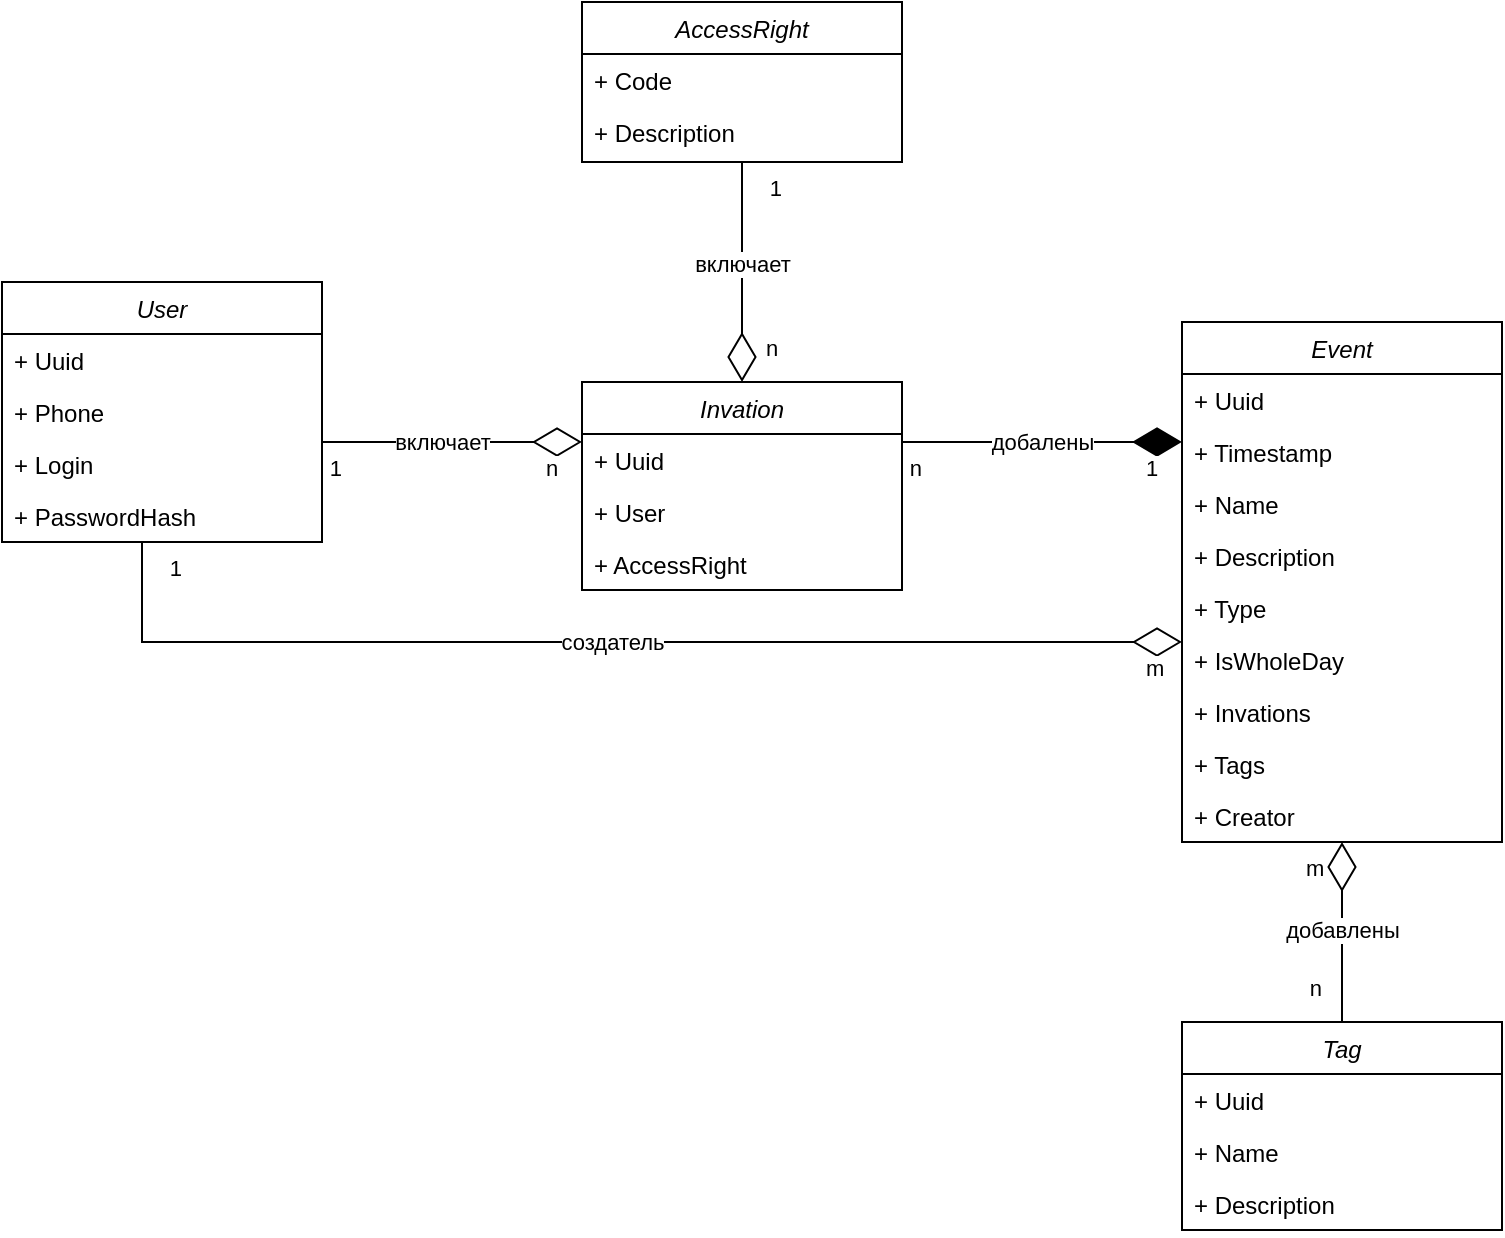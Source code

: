 <mxfile version="18.0.6" type="device" pages="3"><diagram id="C5RBs43oDa-KdzZeNtuy" name="dto"><mxGraphModel dx="1609" dy="1754" grid="1" gridSize="10" guides="1" tooltips="1" connect="1" arrows="1" fold="1" page="1" pageScale="1" pageWidth="827" pageHeight="1169" math="0" shadow="0"><root><mxCell id="WIyWlLk6GJQsqaUBKTNV-0"/><mxCell id="WIyWlLk6GJQsqaUBKTNV-1" parent="WIyWlLk6GJQsqaUBKTNV-0"/><mxCell id="zkfFHV4jXpPFQw0GAbJ--0" value="User" style="swimlane;fontStyle=2;align=center;verticalAlign=top;childLayout=stackLayout;horizontal=1;startSize=26;horizontalStack=0;resizeParent=1;resizeLast=0;collapsible=1;marginBottom=0;rounded=0;shadow=0;strokeWidth=1;" parent="WIyWlLk6GJQsqaUBKTNV-1" vertex="1"><mxGeometry x="-290" y="100" width="160" height="130" as="geometry"><mxRectangle x="220" y="120" width="160" height="26" as="alternateBounds"/></mxGeometry></mxCell><mxCell id="zkfFHV4jXpPFQw0GAbJ--2" value="+ Uuid" style="text;align=left;verticalAlign=top;spacingLeft=4;spacingRight=4;overflow=hidden;rotatable=0;points=[[0,0.5],[1,0.5]];portConstraint=eastwest;rounded=0;shadow=0;html=0;" parent="zkfFHV4jXpPFQw0GAbJ--0" vertex="1"><mxGeometry y="26" width="160" height="26" as="geometry"/></mxCell><mxCell id="uRXgmzqIN2jKh5CVDO_b-0" value="+ Phone" style="text;align=left;verticalAlign=top;spacingLeft=4;spacingRight=4;overflow=hidden;rotatable=0;points=[[0,0.5],[1,0.5]];portConstraint=eastwest;rounded=0;shadow=0;html=0;" parent="zkfFHV4jXpPFQw0GAbJ--0" vertex="1"><mxGeometry y="52" width="160" height="26" as="geometry"/></mxCell><mxCell id="uRXgmzqIN2jKh5CVDO_b-1" value="+ Login" style="text;align=left;verticalAlign=top;spacingLeft=4;spacingRight=4;overflow=hidden;rotatable=0;points=[[0,0.5],[1,0.5]];portConstraint=eastwest;rounded=0;shadow=0;html=0;" parent="zkfFHV4jXpPFQw0GAbJ--0" vertex="1"><mxGeometry y="78" width="160" height="26" as="geometry"/></mxCell><mxCell id="uRXgmzqIN2jKh5CVDO_b-2" value="+ PasswordHash" style="text;align=left;verticalAlign=top;spacingLeft=4;spacingRight=4;overflow=hidden;rotatable=0;points=[[0,0.5],[1,0.5]];portConstraint=eastwest;rounded=0;shadow=0;html=0;" parent="zkfFHV4jXpPFQw0GAbJ--0" vertex="1"><mxGeometry y="104" width="160" height="26" as="geometry"/></mxCell><mxCell id="uRXgmzqIN2jKh5CVDO_b-7" value="Event" style="swimlane;fontStyle=2;align=center;verticalAlign=top;childLayout=stackLayout;horizontal=1;startSize=26;horizontalStack=0;resizeParent=1;resizeLast=0;collapsible=1;marginBottom=0;rounded=0;shadow=0;strokeWidth=1;" parent="WIyWlLk6GJQsqaUBKTNV-1" vertex="1"><mxGeometry x="300" y="120" width="160" height="260" as="geometry"><mxRectangle x="220" y="120" width="160" height="26" as="alternateBounds"/></mxGeometry></mxCell><mxCell id="uRXgmzqIN2jKh5CVDO_b-8" value="+ Uuid" style="text;align=left;verticalAlign=top;spacingLeft=4;spacingRight=4;overflow=hidden;rotatable=0;points=[[0,0.5],[1,0.5]];portConstraint=eastwest;rounded=0;shadow=0;html=0;" parent="uRXgmzqIN2jKh5CVDO_b-7" vertex="1"><mxGeometry y="26" width="160" height="26" as="geometry"/></mxCell><mxCell id="uRXgmzqIN2jKh5CVDO_b-9" value="+ Timestamp" style="text;align=left;verticalAlign=top;spacingLeft=4;spacingRight=4;overflow=hidden;rotatable=0;points=[[0,0.5],[1,0.5]];portConstraint=eastwest;rounded=0;shadow=0;html=0;" parent="uRXgmzqIN2jKh5CVDO_b-7" vertex="1"><mxGeometry y="52" width="160" height="26" as="geometry"/></mxCell><mxCell id="uRXgmzqIN2jKh5CVDO_b-10" value="+ Name" style="text;align=left;verticalAlign=top;spacingLeft=4;spacingRight=4;overflow=hidden;rotatable=0;points=[[0,0.5],[1,0.5]];portConstraint=eastwest;rounded=0;shadow=0;html=0;" parent="uRXgmzqIN2jKh5CVDO_b-7" vertex="1"><mxGeometry y="78" width="160" height="26" as="geometry"/></mxCell><mxCell id="uRXgmzqIN2jKh5CVDO_b-11" value="+ Description" style="text;align=left;verticalAlign=top;spacingLeft=4;spacingRight=4;overflow=hidden;rotatable=0;points=[[0,0.5],[1,0.5]];portConstraint=eastwest;rounded=0;shadow=0;html=0;" parent="uRXgmzqIN2jKh5CVDO_b-7" vertex="1"><mxGeometry y="104" width="160" height="26" as="geometry"/></mxCell><mxCell id="uRXgmzqIN2jKh5CVDO_b-12" value="+ Type" style="text;align=left;verticalAlign=top;spacingLeft=4;spacingRight=4;overflow=hidden;rotatable=0;points=[[0,0.5],[1,0.5]];portConstraint=eastwest;rounded=0;shadow=0;html=0;" parent="uRXgmzqIN2jKh5CVDO_b-7" vertex="1"><mxGeometry y="130" width="160" height="26" as="geometry"/></mxCell><mxCell id="uRXgmzqIN2jKh5CVDO_b-13" value="+ IsWholeDay" style="text;align=left;verticalAlign=top;spacingLeft=4;spacingRight=4;overflow=hidden;rotatable=0;points=[[0,0.5],[1,0.5]];portConstraint=eastwest;rounded=0;shadow=0;html=0;" parent="uRXgmzqIN2jKh5CVDO_b-7" vertex="1"><mxGeometry y="156" width="160" height="26" as="geometry"/></mxCell><mxCell id="uRXgmzqIN2jKh5CVDO_b-68" value="+ Invations" style="text;align=left;verticalAlign=top;spacingLeft=4;spacingRight=4;overflow=hidden;rotatable=0;points=[[0,0.5],[1,0.5]];portConstraint=eastwest;rounded=0;shadow=0;html=0;" parent="uRXgmzqIN2jKh5CVDO_b-7" vertex="1"><mxGeometry y="182" width="160" height="26" as="geometry"/></mxCell><mxCell id="uRXgmzqIN2jKh5CVDO_b-69" value="+ Tags" style="text;align=left;verticalAlign=top;spacingLeft=4;spacingRight=4;overflow=hidden;rotatable=0;points=[[0,0.5],[1,0.5]];portConstraint=eastwest;rounded=0;shadow=0;html=0;" parent="uRXgmzqIN2jKh5CVDO_b-7" vertex="1"><mxGeometry y="208" width="160" height="26" as="geometry"/></mxCell><mxCell id="uRXgmzqIN2jKh5CVDO_b-70" value="+ Creator" style="text;align=left;verticalAlign=top;spacingLeft=4;spacingRight=4;overflow=hidden;rotatable=0;points=[[0,0.5],[1,0.5]];portConstraint=eastwest;rounded=0;shadow=0;html=0;" parent="uRXgmzqIN2jKh5CVDO_b-7" vertex="1"><mxGeometry y="234" width="160" height="26" as="geometry"/></mxCell><mxCell id="uRXgmzqIN2jKh5CVDO_b-14" value="AccessRight" style="swimlane;fontStyle=2;align=center;verticalAlign=top;childLayout=stackLayout;horizontal=1;startSize=26;horizontalStack=0;resizeParent=1;resizeLast=0;collapsible=1;marginBottom=0;rounded=0;shadow=0;strokeWidth=1;" parent="WIyWlLk6GJQsqaUBKTNV-1" vertex="1"><mxGeometry y="-40" width="160" height="80" as="geometry"><mxRectangle x="220" y="120" width="160" height="26" as="alternateBounds"/></mxGeometry></mxCell><mxCell id="uRXgmzqIN2jKh5CVDO_b-15" value="+ Code" style="text;align=left;verticalAlign=top;spacingLeft=4;spacingRight=4;overflow=hidden;rotatable=0;points=[[0,0.5],[1,0.5]];portConstraint=eastwest;rounded=0;shadow=0;html=0;" parent="uRXgmzqIN2jKh5CVDO_b-14" vertex="1"><mxGeometry y="26" width="160" height="26" as="geometry"/></mxCell><mxCell id="uRXgmzqIN2jKh5CVDO_b-21" value="+ Description" style="text;align=left;verticalAlign=top;spacingLeft=4;spacingRight=4;overflow=hidden;rotatable=0;points=[[0,0.5],[1,0.5]];portConstraint=eastwest;rounded=0;shadow=0;html=0;" parent="uRXgmzqIN2jKh5CVDO_b-14" vertex="1"><mxGeometry y="52" width="160" height="26" as="geometry"/></mxCell><mxCell id="uRXgmzqIN2jKh5CVDO_b-22" value="Tag" style="swimlane;fontStyle=2;align=center;verticalAlign=top;childLayout=stackLayout;horizontal=1;startSize=26;horizontalStack=0;resizeParent=1;resizeLast=0;collapsible=1;marginBottom=0;rounded=0;shadow=0;strokeWidth=1;" parent="WIyWlLk6GJQsqaUBKTNV-1" vertex="1"><mxGeometry x="300" y="470" width="160" height="104" as="geometry"><mxRectangle x="220" y="120" width="160" height="26" as="alternateBounds"/></mxGeometry></mxCell><mxCell id="uRXgmzqIN2jKh5CVDO_b-25" value="+ Uuid" style="text;align=left;verticalAlign=top;spacingLeft=4;spacingRight=4;overflow=hidden;rotatable=0;points=[[0,0.5],[1,0.5]];portConstraint=eastwest;rounded=0;shadow=0;html=0;" parent="uRXgmzqIN2jKh5CVDO_b-22" vertex="1"><mxGeometry y="26" width="160" height="26" as="geometry"/></mxCell><mxCell id="uRXgmzqIN2jKh5CVDO_b-23" value="+ Name" style="text;align=left;verticalAlign=top;spacingLeft=4;spacingRight=4;overflow=hidden;rotatable=0;points=[[0,0.5],[1,0.5]];portConstraint=eastwest;rounded=0;shadow=0;html=0;" parent="uRXgmzqIN2jKh5CVDO_b-22" vertex="1"><mxGeometry y="52" width="160" height="26" as="geometry"/></mxCell><mxCell id="uRXgmzqIN2jKh5CVDO_b-24" value="+ Description" style="text;align=left;verticalAlign=top;spacingLeft=4;spacingRight=4;overflow=hidden;rotatable=0;points=[[0,0.5],[1,0.5]];portConstraint=eastwest;rounded=0;shadow=0;html=0;" parent="uRXgmzqIN2jKh5CVDO_b-22" vertex="1"><mxGeometry y="78" width="160" height="26" as="geometry"/></mxCell><mxCell id="uRXgmzqIN2jKh5CVDO_b-41" value="добалены" style="endArrow=none;html=1;endSize=12;startArrow=diamondThin;startSize=22;startFill=1;edgeStyle=orthogonalEdgeStyle;rounded=0;endFill=0;" parent="WIyWlLk6GJQsqaUBKTNV-1" source="uRXgmzqIN2jKh5CVDO_b-7" target="uRXgmzqIN2jKh5CVDO_b-53" edge="1"><mxGeometry relative="1" as="geometry"><mxPoint x="120" y="360" as="sourcePoint"/><mxPoint x="280" y="360" as="targetPoint"/><Array as="points"><mxPoint x="190" y="180"/><mxPoint x="190" y="180"/></Array></mxGeometry></mxCell><mxCell id="uRXgmzqIN2jKh5CVDO_b-42" value="1" style="edgeLabel;resizable=0;html=1;align=left;verticalAlign=top;" parent="uRXgmzqIN2jKh5CVDO_b-41" connectable="0" vertex="1"><mxGeometry x="-1" relative="1" as="geometry"><mxPoint x="-20" as="offset"/></mxGeometry></mxCell><mxCell id="uRXgmzqIN2jKh5CVDO_b-43" value="n" style="edgeLabel;resizable=0;html=1;align=right;verticalAlign=top;" parent="uRXgmzqIN2jKh5CVDO_b-41" connectable="0" vertex="1"><mxGeometry x="1" relative="1" as="geometry"><mxPoint x="10" as="offset"/></mxGeometry></mxCell><mxCell id="uRXgmzqIN2jKh5CVDO_b-44" value="создатель" style="endArrow=none;html=1;endSize=12;startArrow=diamondThin;startSize=22;startFill=0;edgeStyle=orthogonalEdgeStyle;rounded=0;endFill=0;" parent="WIyWlLk6GJQsqaUBKTNV-1" source="uRXgmzqIN2jKh5CVDO_b-7" target="zkfFHV4jXpPFQw0GAbJ--0" edge="1"><mxGeometry relative="1" as="geometry"><mxPoint x="300" y="230" as="sourcePoint"/><mxPoint x="140" y="230" as="targetPoint"/><Array as="points"><mxPoint x="-220" y="280"/></Array></mxGeometry></mxCell><mxCell id="uRXgmzqIN2jKh5CVDO_b-45" value="m" style="edgeLabel;resizable=0;html=1;align=left;verticalAlign=top;" parent="uRXgmzqIN2jKh5CVDO_b-44" connectable="0" vertex="1"><mxGeometry x="-1" relative="1" as="geometry"><mxPoint x="-20" as="offset"/></mxGeometry></mxCell><mxCell id="uRXgmzqIN2jKh5CVDO_b-46" value="1" style="edgeLabel;resizable=0;html=1;align=right;verticalAlign=top;" parent="uRXgmzqIN2jKh5CVDO_b-44" connectable="0" vertex="1"><mxGeometry x="1" relative="1" as="geometry"><mxPoint x="20" as="offset"/></mxGeometry></mxCell><mxCell id="uRXgmzqIN2jKh5CVDO_b-50" value="добавлены" style="endArrow=none;html=1;endSize=12;startArrow=diamondThin;startSize=22;startFill=0;edgeStyle=orthogonalEdgeStyle;rounded=0;endFill=0;" parent="WIyWlLk6GJQsqaUBKTNV-1" source="uRXgmzqIN2jKh5CVDO_b-7" target="uRXgmzqIN2jKh5CVDO_b-22" edge="1"><mxGeometry x="-0.02" relative="1" as="geometry"><mxPoint x="320" y="330" as="sourcePoint"/><mxPoint x="160" y="330" as="targetPoint"/><Array as="points"/><mxPoint as="offset"/></mxGeometry></mxCell><mxCell id="uRXgmzqIN2jKh5CVDO_b-51" value="m" style="edgeLabel;resizable=0;html=1;align=left;verticalAlign=top;" parent="uRXgmzqIN2jKh5CVDO_b-50" connectable="0" vertex="1"><mxGeometry x="-1" relative="1" as="geometry"><mxPoint x="-20" as="offset"/></mxGeometry></mxCell><mxCell id="uRXgmzqIN2jKh5CVDO_b-52" value="n" style="edgeLabel;resizable=0;html=1;align=right;verticalAlign=top;" parent="uRXgmzqIN2jKh5CVDO_b-50" connectable="0" vertex="1"><mxGeometry x="1" relative="1" as="geometry"><mxPoint x="-10" y="-30" as="offset"/></mxGeometry></mxCell><mxCell id="uRXgmzqIN2jKh5CVDO_b-53" value="Invation" style="swimlane;fontStyle=2;align=center;verticalAlign=top;childLayout=stackLayout;horizontal=1;startSize=26;horizontalStack=0;resizeParent=1;resizeLast=0;collapsible=1;marginBottom=0;rounded=0;shadow=0;strokeWidth=1;" parent="WIyWlLk6GJQsqaUBKTNV-1" vertex="1"><mxGeometry y="150" width="160" height="104" as="geometry"><mxRectangle x="220" y="120" width="160" height="26" as="alternateBounds"/></mxGeometry></mxCell><mxCell id="uRXgmzqIN2jKh5CVDO_b-54" value="+ Uuid" style="text;align=left;verticalAlign=top;spacingLeft=4;spacingRight=4;overflow=hidden;rotatable=0;points=[[0,0.5],[1,0.5]];portConstraint=eastwest;rounded=0;shadow=0;html=0;" parent="uRXgmzqIN2jKh5CVDO_b-53" vertex="1"><mxGeometry y="26" width="160" height="26" as="geometry"/></mxCell><mxCell id="uRXgmzqIN2jKh5CVDO_b-66" value="+ User" style="text;align=left;verticalAlign=top;spacingLeft=4;spacingRight=4;overflow=hidden;rotatable=0;points=[[0,0.5],[1,0.5]];portConstraint=eastwest;rounded=0;shadow=0;html=0;" parent="uRXgmzqIN2jKh5CVDO_b-53" vertex="1"><mxGeometry y="52" width="160" height="26" as="geometry"/></mxCell><mxCell id="uRXgmzqIN2jKh5CVDO_b-67" value="+ AccessRight" style="text;align=left;verticalAlign=top;spacingLeft=4;spacingRight=4;overflow=hidden;rotatable=0;points=[[0,0.5],[1,0.5]];portConstraint=eastwest;rounded=0;shadow=0;html=0;" parent="uRXgmzqIN2jKh5CVDO_b-53" vertex="1"><mxGeometry y="78" width="160" height="26" as="geometry"/></mxCell><mxCell id="uRXgmzqIN2jKh5CVDO_b-59" value="включает" style="endArrow=none;html=1;endSize=12;startArrow=diamondThin;startSize=22;startFill=0;edgeStyle=orthogonalEdgeStyle;rounded=0;endFill=0;" parent="WIyWlLk6GJQsqaUBKTNV-1" source="uRXgmzqIN2jKh5CVDO_b-53" target="zkfFHV4jXpPFQw0GAbJ--0" edge="1"><mxGeometry x="0.077" relative="1" as="geometry"><mxPoint x="50.0" y="210.58" as="sourcePoint"/><mxPoint x="-90" y="210.58" as="targetPoint"/><Array as="points"><mxPoint x="-50" y="180"/><mxPoint x="-50" y="180"/></Array><mxPoint as="offset"/></mxGeometry></mxCell><mxCell id="uRXgmzqIN2jKh5CVDO_b-60" value="n" style="edgeLabel;resizable=0;html=1;align=left;verticalAlign=top;" parent="uRXgmzqIN2jKh5CVDO_b-59" connectable="0" vertex="1"><mxGeometry x="-1" relative="1" as="geometry"><mxPoint x="-20" as="offset"/></mxGeometry></mxCell><mxCell id="uRXgmzqIN2jKh5CVDO_b-61" value="1" style="edgeLabel;resizable=0;html=1;align=right;verticalAlign=top;" parent="uRXgmzqIN2jKh5CVDO_b-59" connectable="0" vertex="1"><mxGeometry x="1" relative="1" as="geometry"><mxPoint x="10" as="offset"/></mxGeometry></mxCell><mxCell id="uRXgmzqIN2jKh5CVDO_b-62" value="включает" style="endArrow=none;html=1;endSize=12;startArrow=diamondThin;startSize=22;startFill=0;edgeStyle=orthogonalEdgeStyle;rounded=0;endFill=0;" parent="WIyWlLk6GJQsqaUBKTNV-1" source="uRXgmzqIN2jKh5CVDO_b-53" target="uRXgmzqIN2jKh5CVDO_b-14" edge="1"><mxGeometry x="0.077" relative="1" as="geometry"><mxPoint x="10" y="190.0" as="sourcePoint"/><mxPoint x="-120" y="190.0" as="targetPoint"/><Array as="points"/><mxPoint as="offset"/></mxGeometry></mxCell><mxCell id="uRXgmzqIN2jKh5CVDO_b-63" value="n" style="edgeLabel;resizable=0;html=1;align=left;verticalAlign=top;" parent="uRXgmzqIN2jKh5CVDO_b-62" connectable="0" vertex="1"><mxGeometry x="-1" relative="1" as="geometry"><mxPoint x="10" y="-30" as="offset"/></mxGeometry></mxCell><mxCell id="uRXgmzqIN2jKh5CVDO_b-64" value="1" style="edgeLabel;resizable=0;html=1;align=right;verticalAlign=top;" parent="uRXgmzqIN2jKh5CVDO_b-62" connectable="0" vertex="1"><mxGeometry x="1" relative="1" as="geometry"><mxPoint x="20" as="offset"/></mxGeometry></mxCell></root></mxGraphModel></diagram><diagram id="JRtGAOI5ldApR73Wk3B1" name="bl"><mxGraphModel dx="2391" dy="2339" grid="1" gridSize="10" guides="1" tooltips="1" connect="1" arrows="1" fold="1" page="1" pageScale="1" pageWidth="827" pageHeight="1169" math="0" shadow="0"><root><mxCell id="0"/><mxCell id="1" parent="0"/><mxCell id="C2I2aRRr8o810OPjuDhy-1" value="IUserService" style="swimlane;fontStyle=2;align=center;verticalAlign=top;childLayout=stackLayout;horizontal=1;startSize=26;horizontalStack=0;resizeParent=1;resizeLast=0;collapsible=1;marginBottom=0;rounded=0;shadow=0;strokeWidth=1;" parent="1" vertex="1"><mxGeometry x="-550" y="100" width="160" height="156" as="geometry"><mxRectangle x="220" y="120" width="160" height="26" as="alternateBounds"/></mxGeometry></mxCell><mxCell id="C2I2aRRr8o810OPjuDhy-5" value="+ GetByUuid()" style="text;align=left;verticalAlign=top;spacingLeft=4;spacingRight=4;overflow=hidden;rotatable=0;points=[[0,0.5],[1,0.5]];portConstraint=eastwest;rounded=0;shadow=0;html=0;" parent="C2I2aRRr8o810OPjuDhy-1" vertex="1"><mxGeometry y="26" width="160" height="26" as="geometry"/></mxCell><mxCell id="C2I2aRRr8o810OPjuDhy-42" value="+ List()" style="text;align=left;verticalAlign=top;spacingLeft=4;spacingRight=4;overflow=hidden;rotatable=0;points=[[0,0.5],[1,0.5]];portConstraint=eastwest;rounded=0;shadow=0;html=0;" parent="C2I2aRRr8o810OPjuDhy-1" vertex="1"><mxGeometry y="52" width="160" height="26" as="geometry"/></mxCell><mxCell id="C2I2aRRr8o810OPjuDhy-3" value="+ Update()" style="text;align=left;verticalAlign=top;spacingLeft=4;spacingRight=4;overflow=hidden;rotatable=0;points=[[0,0.5],[1,0.5]];portConstraint=eastwest;rounded=0;shadow=0;html=0;" parent="C2I2aRRr8o810OPjuDhy-1" vertex="1"><mxGeometry y="78" width="160" height="26" as="geometry"/></mxCell><mxCell id="C2I2aRRr8o810OPjuDhy-4" value="+ Delete()" style="text;align=left;verticalAlign=top;spacingLeft=4;spacingRight=4;overflow=hidden;rotatable=0;points=[[0,0.5],[1,0.5]];portConstraint=eastwest;rounded=0;shadow=0;html=0;" parent="C2I2aRRr8o810OPjuDhy-1" vertex="1"><mxGeometry y="104" width="160" height="26" as="geometry"/></mxCell><mxCell id="76gWoCn5j2-JsU4DpsJR-16" value="+ Restore()" style="text;align=left;verticalAlign=top;spacingLeft=4;spacingRight=4;overflow=hidden;rotatable=0;points=[[0,0.5],[1,0.5]];portConstraint=eastwest;rounded=0;shadow=0;html=0;" parent="C2I2aRRr8o810OPjuDhy-1" vertex="1"><mxGeometry y="130" width="160" height="26" as="geometry"/></mxCell><mxCell id="C2I2aRRr8o810OPjuDhy-44" value="userService" style="swimlane;fontStyle=2;align=center;verticalAlign=top;childLayout=stackLayout;horizontal=1;startSize=26;horizontalStack=0;resizeParent=1;resizeLast=0;collapsible=1;marginBottom=0;rounded=0;shadow=0;strokeWidth=1;" parent="1" vertex="1"><mxGeometry x="-550" y="340" width="160" height="190" as="geometry"><mxRectangle x="220" y="120" width="160" height="26" as="alternateBounds"/></mxGeometry></mxCell><mxCell id="piTchSe5763GhCENieml-6" value="- di" style="text;align=left;verticalAlign=top;spacingLeft=4;spacingRight=4;overflow=hidden;rotatable=0;points=[[0,0.5],[1,0.5]];portConstraint=eastwest;rounded=0;shadow=0;html=0;" vertex="1" parent="C2I2aRRr8o810OPjuDhy-44"><mxGeometry y="26" width="160" height="26" as="geometry"/></mxCell><mxCell id="piTchSe5763GhCENieml-7" value="" style="line;strokeWidth=1;fillColor=none;align=left;verticalAlign=middle;spacingTop=-1;spacingLeft=3;spacingRight=3;rotatable=0;labelPosition=right;points=[];portConstraint=eastwest;" vertex="1" parent="C2I2aRRr8o810OPjuDhy-44"><mxGeometry y="52" width="160" height="8" as="geometry"/></mxCell><mxCell id="C2I2aRRr8o810OPjuDhy-45" value="+ GetByUuid()" style="text;align=left;verticalAlign=top;spacingLeft=4;spacingRight=4;overflow=hidden;rotatable=0;points=[[0,0.5],[1,0.5]];portConstraint=eastwest;rounded=0;shadow=0;html=0;" parent="C2I2aRRr8o810OPjuDhy-44" vertex="1"><mxGeometry y="60" width="160" height="26" as="geometry"/></mxCell><mxCell id="C2I2aRRr8o810OPjuDhy-46" value="+ List()" style="text;align=left;verticalAlign=top;spacingLeft=4;spacingRight=4;overflow=hidden;rotatable=0;points=[[0,0.5],[1,0.5]];portConstraint=eastwest;rounded=0;shadow=0;html=0;" parent="C2I2aRRr8o810OPjuDhy-44" vertex="1"><mxGeometry y="86" width="160" height="26" as="geometry"/></mxCell><mxCell id="C2I2aRRr8o810OPjuDhy-48" value="+ Update()" style="text;align=left;verticalAlign=top;spacingLeft=4;spacingRight=4;overflow=hidden;rotatable=0;points=[[0,0.5],[1,0.5]];portConstraint=eastwest;rounded=0;shadow=0;html=0;" parent="C2I2aRRr8o810OPjuDhy-44" vertex="1"><mxGeometry y="112" width="160" height="26" as="geometry"/></mxCell><mxCell id="C2I2aRRr8o810OPjuDhy-49" value="+ Delete()" style="text;align=left;verticalAlign=top;spacingLeft=4;spacingRight=4;overflow=hidden;rotatable=0;points=[[0,0.5],[1,0.5]];portConstraint=eastwest;rounded=0;shadow=0;html=0;" parent="C2I2aRRr8o810OPjuDhy-44" vertex="1"><mxGeometry y="138" width="160" height="26" as="geometry"/></mxCell><mxCell id="76gWoCn5j2-JsU4DpsJR-17" value="+ Restore()" style="text;align=left;verticalAlign=top;spacingLeft=4;spacingRight=4;overflow=hidden;rotatable=0;points=[[0,0.5],[1,0.5]];portConstraint=eastwest;rounded=0;shadow=0;html=0;" parent="C2I2aRRr8o810OPjuDhy-44" vertex="1"><mxGeometry y="164" width="160" height="26" as="geometry"/></mxCell><mxCell id="C2I2aRRr8o810OPjuDhy-50" value="" style="endArrow=block;dashed=1;endFill=0;endSize=12;html=1;rounded=0;" parent="1" source="C2I2aRRr8o810OPjuDhy-44" target="C2I2aRRr8o810OPjuDhy-1" edge="1"><mxGeometry width="160" relative="1" as="geometry"><mxPoint x="-290" y="410" as="sourcePoint"/><mxPoint x="-130" y="410" as="targetPoint"/></mxGeometry></mxCell><mxCell id="C2I2aRRr8o810OPjuDhy-51" value="IInvationService" style="swimlane;fontStyle=2;align=center;verticalAlign=top;childLayout=stackLayout;horizontal=1;startSize=26;horizontalStack=0;resizeParent=1;resizeLast=0;collapsible=1;marginBottom=0;rounded=0;shadow=0;strokeWidth=1;" parent="1" vertex="1"><mxGeometry x="-350" y="100" width="160" height="182" as="geometry"><mxRectangle x="220" y="120" width="160" height="26" as="alternateBounds"/></mxGeometry></mxCell><mxCell id="C2I2aRRr8o810OPjuDhy-52" value="+ GetByUuid()" style="text;align=left;verticalAlign=top;spacingLeft=4;spacingRight=4;overflow=hidden;rotatable=0;points=[[0,0.5],[1,0.5]];portConstraint=eastwest;rounded=0;shadow=0;html=0;" parent="C2I2aRRr8o810OPjuDhy-51" vertex="1"><mxGeometry y="26" width="160" height="26" as="geometry"/></mxCell><mxCell id="C2I2aRRr8o810OPjuDhy-64" value="+ ListByUser()" style="text;align=left;verticalAlign=top;spacingLeft=4;spacingRight=4;overflow=hidden;rotatable=0;points=[[0,0.5],[1,0.5]];portConstraint=eastwest;rounded=0;shadow=0;html=0;" parent="C2I2aRRr8o810OPjuDhy-51" vertex="1"><mxGeometry y="52" width="160" height="26" as="geometry"/></mxCell><mxCell id="C2I2aRRr8o810OPjuDhy-53" value="+ List()" style="text;align=left;verticalAlign=top;spacingLeft=4;spacingRight=4;overflow=hidden;rotatable=0;points=[[0,0.5],[1,0.5]];portConstraint=eastwest;rounded=0;shadow=0;html=0;" parent="C2I2aRRr8o810OPjuDhy-51" vertex="1"><mxGeometry y="78" width="160" height="26" as="geometry"/></mxCell><mxCell id="C2I2aRRr8o810OPjuDhy-54" value="+ Create()" style="text;align=left;verticalAlign=top;spacingLeft=4;spacingRight=4;overflow=hidden;rotatable=0;points=[[0,0.5],[1,0.5]];portConstraint=eastwest;rounded=0;shadow=0;html=0;" parent="C2I2aRRr8o810OPjuDhy-51" vertex="1"><mxGeometry y="104" width="160" height="26" as="geometry"/></mxCell><mxCell id="C2I2aRRr8o810OPjuDhy-55" value="+ Update()" style="text;align=left;verticalAlign=top;spacingLeft=4;spacingRight=4;overflow=hidden;rotatable=0;points=[[0,0.5],[1,0.5]];portConstraint=eastwest;rounded=0;shadow=0;html=0;" parent="C2I2aRRr8o810OPjuDhy-51" vertex="1"><mxGeometry y="130" width="160" height="26" as="geometry"/></mxCell><mxCell id="C2I2aRRr8o810OPjuDhy-56" value="+ Delete()" style="text;align=left;verticalAlign=top;spacingLeft=4;spacingRight=4;overflow=hidden;rotatable=0;points=[[0,0.5],[1,0.5]];portConstraint=eastwest;rounded=0;shadow=0;html=0;" parent="C2I2aRRr8o810OPjuDhy-51" vertex="1"><mxGeometry y="156" width="160" height="26" as="geometry"/></mxCell><mxCell id="C2I2aRRr8o810OPjuDhy-57" value="invationService" style="swimlane;fontStyle=2;align=center;verticalAlign=top;childLayout=stackLayout;horizontal=1;startSize=26;horizontalStack=0;resizeParent=1;resizeLast=0;collapsible=1;marginBottom=0;rounded=0;shadow=0;strokeWidth=1;" parent="1" vertex="1"><mxGeometry x="-350" y="340" width="160" height="216" as="geometry"><mxRectangle x="220" y="120" width="160" height="26" as="alternateBounds"/></mxGeometry></mxCell><mxCell id="piTchSe5763GhCENieml-8" value="- di" style="text;align=left;verticalAlign=top;spacingLeft=4;spacingRight=4;overflow=hidden;rotatable=0;points=[[0,0.5],[1,0.5]];portConstraint=eastwest;rounded=0;shadow=0;html=0;" vertex="1" parent="C2I2aRRr8o810OPjuDhy-57"><mxGeometry y="26" width="160" height="26" as="geometry"/></mxCell><mxCell id="piTchSe5763GhCENieml-9" value="" style="line;strokeWidth=1;fillColor=none;align=left;verticalAlign=middle;spacingTop=-1;spacingLeft=3;spacingRight=3;rotatable=0;labelPosition=right;points=[];portConstraint=eastwest;" vertex="1" parent="C2I2aRRr8o810OPjuDhy-57"><mxGeometry y="52" width="160" height="8" as="geometry"/></mxCell><mxCell id="C2I2aRRr8o810OPjuDhy-58" value="+ GetByUuid()" style="text;align=left;verticalAlign=top;spacingLeft=4;spacingRight=4;overflow=hidden;rotatable=0;points=[[0,0.5],[1,0.5]];portConstraint=eastwest;rounded=0;shadow=0;html=0;" parent="C2I2aRRr8o810OPjuDhy-57" vertex="1"><mxGeometry y="60" width="160" height="26" as="geometry"/></mxCell><mxCell id="76gWoCn5j2-JsU4DpsJR-15" value="+ ListByUser()" style="text;align=left;verticalAlign=top;spacingLeft=4;spacingRight=4;overflow=hidden;rotatable=0;points=[[0,0.5],[1,0.5]];portConstraint=eastwest;rounded=0;shadow=0;html=0;" parent="C2I2aRRr8o810OPjuDhy-57" vertex="1"><mxGeometry y="86" width="160" height="26" as="geometry"/></mxCell><mxCell id="C2I2aRRr8o810OPjuDhy-59" value="+ List()" style="text;align=left;verticalAlign=top;spacingLeft=4;spacingRight=4;overflow=hidden;rotatable=0;points=[[0,0.5],[1,0.5]];portConstraint=eastwest;rounded=0;shadow=0;html=0;" parent="C2I2aRRr8o810OPjuDhy-57" vertex="1"><mxGeometry y="112" width="160" height="26" as="geometry"/></mxCell><mxCell id="C2I2aRRr8o810OPjuDhy-60" value="+ Create()" style="text;align=left;verticalAlign=top;spacingLeft=4;spacingRight=4;overflow=hidden;rotatable=0;points=[[0,0.5],[1,0.5]];portConstraint=eastwest;rounded=0;shadow=0;html=0;" parent="C2I2aRRr8o810OPjuDhy-57" vertex="1"><mxGeometry y="138" width="160" height="26" as="geometry"/></mxCell><mxCell id="C2I2aRRr8o810OPjuDhy-61" value="+ Update()" style="text;align=left;verticalAlign=top;spacingLeft=4;spacingRight=4;overflow=hidden;rotatable=0;points=[[0,0.5],[1,0.5]];portConstraint=eastwest;rounded=0;shadow=0;html=0;" parent="C2I2aRRr8o810OPjuDhy-57" vertex="1"><mxGeometry y="164" width="160" height="26" as="geometry"/></mxCell><mxCell id="C2I2aRRr8o810OPjuDhy-62" value="+ Delete()" style="text;align=left;verticalAlign=top;spacingLeft=4;spacingRight=4;overflow=hidden;rotatable=0;points=[[0,0.5],[1,0.5]];portConstraint=eastwest;rounded=0;shadow=0;html=0;" parent="C2I2aRRr8o810OPjuDhy-57" vertex="1"><mxGeometry y="190" width="160" height="26" as="geometry"/></mxCell><mxCell id="C2I2aRRr8o810OPjuDhy-63" value="" style="endArrow=block;dashed=1;endFill=0;endSize=12;html=1;rounded=0;" parent="1" source="C2I2aRRr8o810OPjuDhy-57" target="C2I2aRRr8o810OPjuDhy-51" edge="1"><mxGeometry width="160" relative="1" as="geometry"><mxPoint x="-90" y="410" as="sourcePoint"/><mxPoint x="70" y="410" as="targetPoint"/></mxGeometry></mxCell><mxCell id="76gWoCn5j2-JsU4DpsJR-1" value="IAccessRightService" style="swimlane;fontStyle=2;align=center;verticalAlign=top;childLayout=stackLayout;horizontal=1;startSize=26;horizontalStack=0;resizeParent=1;resizeLast=0;collapsible=1;marginBottom=0;rounded=0;shadow=0;strokeWidth=1;" parent="1" vertex="1"><mxGeometry x="-150" y="100" width="160" height="78" as="geometry"><mxRectangle x="220" y="120" width="160" height="26" as="alternateBounds"/></mxGeometry></mxCell><mxCell id="76gWoCn5j2-JsU4DpsJR-2" value="+ GetByCode()" style="text;align=left;verticalAlign=top;spacingLeft=4;spacingRight=4;overflow=hidden;rotatable=0;points=[[0,0.5],[1,0.5]];portConstraint=eastwest;rounded=0;shadow=0;html=0;" parent="76gWoCn5j2-JsU4DpsJR-1" vertex="1"><mxGeometry y="26" width="160" height="26" as="geometry"/></mxCell><mxCell id="76gWoCn5j2-JsU4DpsJR-4" value="+ List()" style="text;align=left;verticalAlign=top;spacingLeft=4;spacingRight=4;overflow=hidden;rotatable=0;points=[[0,0.5],[1,0.5]];portConstraint=eastwest;rounded=0;shadow=0;html=0;" parent="76gWoCn5j2-JsU4DpsJR-1" vertex="1"><mxGeometry y="52" width="160" height="26" as="geometry"/></mxCell><mxCell id="76gWoCn5j2-JsU4DpsJR-8" value="accessRightService" style="swimlane;fontStyle=2;align=center;verticalAlign=top;childLayout=stackLayout;horizontal=1;startSize=26;horizontalStack=0;resizeParent=1;resizeLast=0;collapsible=1;marginBottom=0;rounded=0;shadow=0;strokeWidth=1;" parent="1" vertex="1"><mxGeometry x="-150" y="340" width="160" height="112" as="geometry"><mxRectangle x="220" y="120" width="160" height="26" as="alternateBounds"/></mxGeometry></mxCell><mxCell id="piTchSe5763GhCENieml-10" value="- di" style="text;align=left;verticalAlign=top;spacingLeft=4;spacingRight=4;overflow=hidden;rotatable=0;points=[[0,0.5],[1,0.5]];portConstraint=eastwest;rounded=0;shadow=0;html=0;" vertex="1" parent="76gWoCn5j2-JsU4DpsJR-8"><mxGeometry y="26" width="160" height="26" as="geometry"/></mxCell><mxCell id="piTchSe5763GhCENieml-11" value="" style="line;strokeWidth=1;fillColor=none;align=left;verticalAlign=middle;spacingTop=-1;spacingLeft=3;spacingRight=3;rotatable=0;labelPosition=right;points=[];portConstraint=eastwest;" vertex="1" parent="76gWoCn5j2-JsU4DpsJR-8"><mxGeometry y="52" width="160" height="8" as="geometry"/></mxCell><mxCell id="76gWoCn5j2-JsU4DpsJR-9" value="+ GetByCode()" style="text;align=left;verticalAlign=top;spacingLeft=4;spacingRight=4;overflow=hidden;rotatable=0;points=[[0,0.5],[1,0.5]];portConstraint=eastwest;rounded=0;shadow=0;html=0;" parent="76gWoCn5j2-JsU4DpsJR-8" vertex="1"><mxGeometry y="60" width="160" height="26" as="geometry"/></mxCell><mxCell id="76gWoCn5j2-JsU4DpsJR-10" value="+ List()" style="text;align=left;verticalAlign=top;spacingLeft=4;spacingRight=4;overflow=hidden;rotatable=0;points=[[0,0.5],[1,0.5]];portConstraint=eastwest;rounded=0;shadow=0;html=0;" parent="76gWoCn5j2-JsU4DpsJR-8" vertex="1"><mxGeometry y="86" width="160" height="26" as="geometry"/></mxCell><mxCell id="76gWoCn5j2-JsU4DpsJR-14" value="" style="endArrow=block;dashed=1;endFill=0;endSize=12;html=1;rounded=0;" parent="1" source="76gWoCn5j2-JsU4DpsJR-8" target="76gWoCn5j2-JsU4DpsJR-1" edge="1"><mxGeometry width="160" relative="1" as="geometry"><mxPoint x="110" y="410" as="sourcePoint"/><mxPoint x="270" y="410" as="targetPoint"/></mxGeometry></mxCell><mxCell id="76gWoCn5j2-JsU4DpsJR-18" value="IEventService" style="swimlane;fontStyle=2;align=center;verticalAlign=top;childLayout=stackLayout;horizontal=1;startSize=26;horizontalStack=0;resizeParent=1;resizeLast=0;collapsible=1;marginBottom=0;rounded=0;shadow=0;strokeWidth=1;" parent="1" vertex="1"><mxGeometry x="50" y="100" width="160" height="156" as="geometry"><mxRectangle x="220" y="120" width="160" height="26" as="alternateBounds"/></mxGeometry></mxCell><mxCell id="76gWoCn5j2-JsU4DpsJR-19" value="+ GetByUuid()" style="text;align=left;verticalAlign=top;spacingLeft=4;spacingRight=4;overflow=hidden;rotatable=0;points=[[0,0.5],[1,0.5]];portConstraint=eastwest;rounded=0;shadow=0;html=0;" parent="76gWoCn5j2-JsU4DpsJR-18" vertex="1"><mxGeometry y="26" width="160" height="26" as="geometry"/></mxCell><mxCell id="76gWoCn5j2-JsU4DpsJR-20" value="+ List()" style="text;align=left;verticalAlign=top;spacingLeft=4;spacingRight=4;overflow=hidden;rotatable=0;points=[[0,0.5],[1,0.5]];portConstraint=eastwest;rounded=0;shadow=0;html=0;" parent="76gWoCn5j2-JsU4DpsJR-18" vertex="1"><mxGeometry y="52" width="160" height="26" as="geometry"/></mxCell><mxCell id="76gWoCn5j2-JsU4DpsJR-21" value="+ Create()" style="text;align=left;verticalAlign=top;spacingLeft=4;spacingRight=4;overflow=hidden;rotatable=0;points=[[0,0.5],[1,0.5]];portConstraint=eastwest;rounded=0;shadow=0;html=0;" parent="76gWoCn5j2-JsU4DpsJR-18" vertex="1"><mxGeometry y="78" width="160" height="26" as="geometry"/></mxCell><mxCell id="76gWoCn5j2-JsU4DpsJR-22" value="+ Update()" style="text;align=left;verticalAlign=top;spacingLeft=4;spacingRight=4;overflow=hidden;rotatable=0;points=[[0,0.5],[1,0.5]];portConstraint=eastwest;rounded=0;shadow=0;html=0;" parent="76gWoCn5j2-JsU4DpsJR-18" vertex="1"><mxGeometry y="104" width="160" height="26" as="geometry"/></mxCell><mxCell id="76gWoCn5j2-JsU4DpsJR-23" value="+ Delete()" style="text;align=left;verticalAlign=top;spacingLeft=4;spacingRight=4;overflow=hidden;rotatable=0;points=[[0,0.5],[1,0.5]];portConstraint=eastwest;rounded=0;shadow=0;html=0;" parent="76gWoCn5j2-JsU4DpsJR-18" vertex="1"><mxGeometry y="130" width="160" height="26" as="geometry"/></mxCell><mxCell id="76gWoCn5j2-JsU4DpsJR-24" value="eventService" style="swimlane;fontStyle=2;align=center;verticalAlign=top;childLayout=stackLayout;horizontal=1;startSize=26;horizontalStack=0;resizeParent=1;resizeLast=0;collapsible=1;marginBottom=0;rounded=0;shadow=0;strokeWidth=1;" parent="1" vertex="1"><mxGeometry x="50" y="340" width="160" height="190" as="geometry"><mxRectangle x="220" y="120" width="160" height="26" as="alternateBounds"/></mxGeometry></mxCell><mxCell id="piTchSe5763GhCENieml-12" value="- di" style="text;align=left;verticalAlign=top;spacingLeft=4;spacingRight=4;overflow=hidden;rotatable=0;points=[[0,0.5],[1,0.5]];portConstraint=eastwest;rounded=0;shadow=0;html=0;" vertex="1" parent="76gWoCn5j2-JsU4DpsJR-24"><mxGeometry y="26" width="160" height="26" as="geometry"/></mxCell><mxCell id="piTchSe5763GhCENieml-13" value="" style="line;strokeWidth=1;fillColor=none;align=left;verticalAlign=middle;spacingTop=-1;spacingLeft=3;spacingRight=3;rotatable=0;labelPosition=right;points=[];portConstraint=eastwest;" vertex="1" parent="76gWoCn5j2-JsU4DpsJR-24"><mxGeometry y="52" width="160" height="8" as="geometry"/></mxCell><mxCell id="76gWoCn5j2-JsU4DpsJR-25" value="+ GetByUuid()" style="text;align=left;verticalAlign=top;spacingLeft=4;spacingRight=4;overflow=hidden;rotatable=0;points=[[0,0.5],[1,0.5]];portConstraint=eastwest;rounded=0;shadow=0;html=0;" parent="76gWoCn5j2-JsU4DpsJR-24" vertex="1"><mxGeometry y="60" width="160" height="26" as="geometry"/></mxCell><mxCell id="76gWoCn5j2-JsU4DpsJR-26" value="+ List()" style="text;align=left;verticalAlign=top;spacingLeft=4;spacingRight=4;overflow=hidden;rotatable=0;points=[[0,0.5],[1,0.5]];portConstraint=eastwest;rounded=0;shadow=0;html=0;" parent="76gWoCn5j2-JsU4DpsJR-24" vertex="1"><mxGeometry y="86" width="160" height="26" as="geometry"/></mxCell><mxCell id="76gWoCn5j2-JsU4DpsJR-27" value="+ Create()" style="text;align=left;verticalAlign=top;spacingLeft=4;spacingRight=4;overflow=hidden;rotatable=0;points=[[0,0.5],[1,0.5]];portConstraint=eastwest;rounded=0;shadow=0;html=0;" parent="76gWoCn5j2-JsU4DpsJR-24" vertex="1"><mxGeometry y="112" width="160" height="26" as="geometry"/></mxCell><mxCell id="76gWoCn5j2-JsU4DpsJR-28" value="+ Update()" style="text;align=left;verticalAlign=top;spacingLeft=4;spacingRight=4;overflow=hidden;rotatable=0;points=[[0,0.5],[1,0.5]];portConstraint=eastwest;rounded=0;shadow=0;html=0;" parent="76gWoCn5j2-JsU4DpsJR-24" vertex="1"><mxGeometry y="138" width="160" height="26" as="geometry"/></mxCell><mxCell id="76gWoCn5j2-JsU4DpsJR-29" value="+ Delete()" style="text;align=left;verticalAlign=top;spacingLeft=4;spacingRight=4;overflow=hidden;rotatable=0;points=[[0,0.5],[1,0.5]];portConstraint=eastwest;rounded=0;shadow=0;html=0;" parent="76gWoCn5j2-JsU4DpsJR-24" vertex="1"><mxGeometry y="164" width="160" height="26" as="geometry"/></mxCell><mxCell id="76gWoCn5j2-JsU4DpsJR-30" value="" style="endArrow=block;dashed=1;endFill=0;endSize=12;html=1;rounded=0;" parent="1" source="76gWoCn5j2-JsU4DpsJR-24" target="76gWoCn5j2-JsU4DpsJR-18" edge="1"><mxGeometry width="160" relative="1" as="geometry"><mxPoint x="310" y="410" as="sourcePoint"/><mxPoint x="470" y="410" as="targetPoint"/></mxGeometry></mxCell><mxCell id="76gWoCn5j2-JsU4DpsJR-33" value="ITagService" style="swimlane;fontStyle=2;align=center;verticalAlign=top;childLayout=stackLayout;horizontal=1;startSize=26;horizontalStack=0;resizeParent=1;resizeLast=0;collapsible=1;marginBottom=0;rounded=0;shadow=0;strokeWidth=1;" parent="1" vertex="1"><mxGeometry x="254" y="100" width="160" height="156" as="geometry"><mxRectangle x="220" y="120" width="160" height="26" as="alternateBounds"/></mxGeometry></mxCell><mxCell id="76gWoCn5j2-JsU4DpsJR-34" value="+ GetByUuid()" style="text;align=left;verticalAlign=top;spacingLeft=4;spacingRight=4;overflow=hidden;rotatable=0;points=[[0,0.5],[1,0.5]];portConstraint=eastwest;rounded=0;shadow=0;html=0;" parent="76gWoCn5j2-JsU4DpsJR-33" vertex="1"><mxGeometry y="26" width="160" height="26" as="geometry"/></mxCell><mxCell id="76gWoCn5j2-JsU4DpsJR-36" value="+ List()" style="text;align=left;verticalAlign=top;spacingLeft=4;spacingRight=4;overflow=hidden;rotatable=0;points=[[0,0.5],[1,0.5]];portConstraint=eastwest;rounded=0;shadow=0;html=0;" parent="76gWoCn5j2-JsU4DpsJR-33" vertex="1"><mxGeometry y="52" width="160" height="26" as="geometry"/></mxCell><mxCell id="76gWoCn5j2-JsU4DpsJR-37" value="+ Create()" style="text;align=left;verticalAlign=top;spacingLeft=4;spacingRight=4;overflow=hidden;rotatable=0;points=[[0,0.5],[1,0.5]];portConstraint=eastwest;rounded=0;shadow=0;html=0;" parent="76gWoCn5j2-JsU4DpsJR-33" vertex="1"><mxGeometry y="78" width="160" height="26" as="geometry"/></mxCell><mxCell id="76gWoCn5j2-JsU4DpsJR-38" value="+ Update()" style="text;align=left;verticalAlign=top;spacingLeft=4;spacingRight=4;overflow=hidden;rotatable=0;points=[[0,0.5],[1,0.5]];portConstraint=eastwest;rounded=0;shadow=0;html=0;" parent="76gWoCn5j2-JsU4DpsJR-33" vertex="1"><mxGeometry y="104" width="160" height="26" as="geometry"/></mxCell><mxCell id="76gWoCn5j2-JsU4DpsJR-39" value="+ Delete()" style="text;align=left;verticalAlign=top;spacingLeft=4;spacingRight=4;overflow=hidden;rotatable=0;points=[[0,0.5],[1,0.5]];portConstraint=eastwest;rounded=0;shadow=0;html=0;" parent="76gWoCn5j2-JsU4DpsJR-33" vertex="1"><mxGeometry y="130" width="160" height="26" as="geometry"/></mxCell><mxCell id="76gWoCn5j2-JsU4DpsJR-40" value="tagService" style="swimlane;fontStyle=2;align=center;verticalAlign=top;childLayout=stackLayout;horizontal=1;startSize=26;horizontalStack=0;resizeParent=1;resizeLast=0;collapsible=1;marginBottom=0;rounded=0;shadow=0;strokeWidth=1;" parent="1" vertex="1"><mxGeometry x="254" y="340" width="160" height="190" as="geometry"><mxRectangle x="220" y="120" width="160" height="26" as="alternateBounds"/></mxGeometry></mxCell><mxCell id="piTchSe5763GhCENieml-14" value="- di" style="text;align=left;verticalAlign=top;spacingLeft=4;spacingRight=4;overflow=hidden;rotatable=0;points=[[0,0.5],[1,0.5]];portConstraint=eastwest;rounded=0;shadow=0;html=0;" vertex="1" parent="76gWoCn5j2-JsU4DpsJR-40"><mxGeometry y="26" width="160" height="26" as="geometry"/></mxCell><mxCell id="piTchSe5763GhCENieml-15" value="" style="line;strokeWidth=1;fillColor=none;align=left;verticalAlign=middle;spacingTop=-1;spacingLeft=3;spacingRight=3;rotatable=0;labelPosition=right;points=[];portConstraint=eastwest;" vertex="1" parent="76gWoCn5j2-JsU4DpsJR-40"><mxGeometry y="52" width="160" height="8" as="geometry"/></mxCell><mxCell id="76gWoCn5j2-JsU4DpsJR-41" value="+ GetByUuid()" style="text;align=left;verticalAlign=top;spacingLeft=4;spacingRight=4;overflow=hidden;rotatable=0;points=[[0,0.5],[1,0.5]];portConstraint=eastwest;rounded=0;shadow=0;html=0;" parent="76gWoCn5j2-JsU4DpsJR-40" vertex="1"><mxGeometry y="60" width="160" height="26" as="geometry"/></mxCell><mxCell id="76gWoCn5j2-JsU4DpsJR-43" value="+ List()" style="text;align=left;verticalAlign=top;spacingLeft=4;spacingRight=4;overflow=hidden;rotatable=0;points=[[0,0.5],[1,0.5]];portConstraint=eastwest;rounded=0;shadow=0;html=0;" parent="76gWoCn5j2-JsU4DpsJR-40" vertex="1"><mxGeometry y="86" width="160" height="26" as="geometry"/></mxCell><mxCell id="76gWoCn5j2-JsU4DpsJR-44" value="+ Create()" style="text;align=left;verticalAlign=top;spacingLeft=4;spacingRight=4;overflow=hidden;rotatable=0;points=[[0,0.5],[1,0.5]];portConstraint=eastwest;rounded=0;shadow=0;html=0;" parent="76gWoCn5j2-JsU4DpsJR-40" vertex="1"><mxGeometry y="112" width="160" height="26" as="geometry"/></mxCell><mxCell id="76gWoCn5j2-JsU4DpsJR-45" value="+ Update()" style="text;align=left;verticalAlign=top;spacingLeft=4;spacingRight=4;overflow=hidden;rotatable=0;points=[[0,0.5],[1,0.5]];portConstraint=eastwest;rounded=0;shadow=0;html=0;" parent="76gWoCn5j2-JsU4DpsJR-40" vertex="1"><mxGeometry y="138" width="160" height="26" as="geometry"/></mxCell><mxCell id="76gWoCn5j2-JsU4DpsJR-46" value="+ Delete()" style="text;align=left;verticalAlign=top;spacingLeft=4;spacingRight=4;overflow=hidden;rotatable=0;points=[[0,0.5],[1,0.5]];portConstraint=eastwest;rounded=0;shadow=0;html=0;" parent="76gWoCn5j2-JsU4DpsJR-40" vertex="1"><mxGeometry y="164" width="160" height="26" as="geometry"/></mxCell><mxCell id="76gWoCn5j2-JsU4DpsJR-47" value="" style="endArrow=block;dashed=1;endFill=0;endSize=12;html=1;rounded=0;" parent="1" source="76gWoCn5j2-JsU4DpsJR-40" target="76gWoCn5j2-JsU4DpsJR-33" edge="1"><mxGeometry width="160" relative="1" as="geometry"><mxPoint x="514" y="410" as="sourcePoint"/><mxPoint x="674" y="410" as="targetPoint"/></mxGeometry></mxCell><mxCell id="76gWoCn5j2-JsU4DpsJR-50" value="Resolver" style="swimlane;fontStyle=2;align=center;verticalAlign=top;childLayout=stackLayout;horizontal=1;startSize=26;horizontalStack=0;resizeParent=1;resizeLast=0;collapsible=1;marginBottom=0;rounded=0;shadow=0;strokeWidth=1;" parent="1" vertex="1"><mxGeometry x="-160" y="-510" width="160" height="156" as="geometry"><mxRectangle x="220" y="120" width="160" height="26" as="alternateBounds"/></mxGeometry></mxCell><mxCell id="76gWoCn5j2-JsU4DpsJR-53" value="- IUserService" style="text;align=left;verticalAlign=top;spacingLeft=4;spacingRight=4;overflow=hidden;rotatable=0;points=[[0,0.5],[1,0.5]];portConstraint=eastwest;rounded=0;shadow=0;html=0;" parent="76gWoCn5j2-JsU4DpsJR-50" vertex="1"><mxGeometry y="26" width="160" height="26" as="geometry"/></mxCell><mxCell id="76gWoCn5j2-JsU4DpsJR-54" value="- IInvationService" style="text;align=left;verticalAlign=top;spacingLeft=4;spacingRight=4;overflow=hidden;rotatable=0;points=[[0,0.5],[1,0.5]];portConstraint=eastwest;rounded=0;shadow=0;html=0;" parent="76gWoCn5j2-JsU4DpsJR-50" vertex="1"><mxGeometry y="52" width="160" height="26" as="geometry"/></mxCell><mxCell id="76gWoCn5j2-JsU4DpsJR-55" value="- IAccessRightService" style="text;align=left;verticalAlign=top;spacingLeft=4;spacingRight=4;overflow=hidden;rotatable=0;points=[[0,0.5],[1,0.5]];portConstraint=eastwest;rounded=0;shadow=0;html=0;" parent="76gWoCn5j2-JsU4DpsJR-50" vertex="1"><mxGeometry y="78" width="160" height="26" as="geometry"/></mxCell><mxCell id="76gWoCn5j2-JsU4DpsJR-56" value="- IEventService" style="text;align=left;verticalAlign=top;spacingLeft=4;spacingRight=4;overflow=hidden;rotatable=0;points=[[0,0.5],[1,0.5]];portConstraint=eastwest;rounded=0;shadow=0;html=0;" parent="76gWoCn5j2-JsU4DpsJR-50" vertex="1"><mxGeometry y="104" width="160" height="26" as="geometry"/></mxCell><mxCell id="76gWoCn5j2-JsU4DpsJR-57" value="- ITagService" style="text;align=left;verticalAlign=top;spacingLeft=4;spacingRight=4;overflow=hidden;rotatable=0;points=[[0,0.5],[1,0.5]];portConstraint=eastwest;rounded=0;shadow=0;html=0;" parent="76gWoCn5j2-JsU4DpsJR-50" vertex="1"><mxGeometry y="130" width="160" height="26" as="geometry"/></mxCell><mxCell id="76gWoCn5j2-JsU4DpsJR-58" value="" style="endArrow=diamondThin;endFill=1;endSize=24;html=1;rounded=1;edgeStyle=orthogonalEdgeStyle;" parent="1" source="C2I2aRRr8o810OPjuDhy-1" target="76gWoCn5j2-JsU4DpsJR-50" edge="1"><mxGeometry width="160" relative="1" as="geometry"><mxPoint x="-550" y="-40" as="sourcePoint"/><mxPoint x="-390" y="-40" as="targetPoint"/><Array as="points"><mxPoint x="-470" y="30"/><mxPoint x="330" y="30"/><mxPoint x="330" y="-432"/></Array></mxGeometry></mxCell><mxCell id="76gWoCn5j2-JsU4DpsJR-59" value="" style="endArrow=diamondThin;endFill=1;endSize=24;html=1;rounded=1;edgeStyle=orthogonalEdgeStyle;" parent="1" source="C2I2aRRr8o810OPjuDhy-51" target="76gWoCn5j2-JsU4DpsJR-50" edge="1"><mxGeometry width="160" relative="1" as="geometry"><mxPoint x="-460" y="110" as="sourcePoint"/><mxPoint x="-60" y="-14" as="targetPoint"/><Array as="points"><mxPoint x="-270" y="30"/><mxPoint x="330" y="30"/><mxPoint x="330" y="-432"/></Array></mxGeometry></mxCell><mxCell id="76gWoCn5j2-JsU4DpsJR-60" value="" style="endArrow=diamondThin;endFill=1;endSize=24;html=1;rounded=1;edgeStyle=orthogonalEdgeStyle;" parent="1" source="76gWoCn5j2-JsU4DpsJR-1" target="76gWoCn5j2-JsU4DpsJR-50" edge="1"><mxGeometry width="160" relative="1" as="geometry"><mxPoint x="-260" y="110" as="sourcePoint"/><mxPoint x="-60" y="-14" as="targetPoint"/><Array as="points"><mxPoint x="-70" y="30"/><mxPoint x="330" y="30"/><mxPoint x="330" y="-432"/></Array></mxGeometry></mxCell><mxCell id="76gWoCn5j2-JsU4DpsJR-61" value="" style="endArrow=diamondThin;endFill=1;endSize=24;html=1;rounded=1;edgeStyle=orthogonalEdgeStyle;" parent="1" source="76gWoCn5j2-JsU4DpsJR-18" target="76gWoCn5j2-JsU4DpsJR-50" edge="1"><mxGeometry width="160" relative="1" as="geometry"><mxPoint x="-60" y="110" as="sourcePoint"/><mxPoint x="-60" y="-14" as="targetPoint"/><Array as="points"><mxPoint x="120" y="30"/><mxPoint x="330" y="30"/><mxPoint x="330" y="-432"/></Array></mxGeometry></mxCell><mxCell id="76gWoCn5j2-JsU4DpsJR-62" value="" style="endArrow=diamondThin;endFill=1;endSize=24;html=1;rounded=1;edgeStyle=orthogonalEdgeStyle;" parent="1" source="76gWoCn5j2-JsU4DpsJR-33" target="76gWoCn5j2-JsU4DpsJR-50" edge="1"><mxGeometry width="160" relative="1" as="geometry"><mxPoint x="130" y="110" as="sourcePoint"/><mxPoint x="-60" y="-14" as="targetPoint"/><Array as="points"><mxPoint x="330" y="-432"/></Array></mxGeometry></mxCell><mxCell id="3F3gjeTDw6PJ0Sky4uth-1" value="queryResolver" style="swimlane;fontStyle=2;align=center;verticalAlign=top;childLayout=stackLayout;horizontal=1;startSize=26;horizontalStack=0;resizeParent=1;resizeLast=0;collapsible=1;marginBottom=0;rounded=0;shadow=0;strokeWidth=1;" vertex="1" parent="1"><mxGeometry x="-350" y="-270" width="160" height="208" as="geometry"><mxRectangle x="220" y="120" width="160" height="26" as="alternateBounds"/></mxGeometry></mxCell><mxCell id="3F3gjeTDw6PJ0Sky4uth-7" value="+ User()" style="text;align=left;verticalAlign=top;spacingLeft=4;spacingRight=4;overflow=hidden;rotatable=0;points=[[0,0.5],[1,0.5]];portConstraint=eastwest;rounded=0;shadow=0;html=0;" vertex="1" parent="3F3gjeTDw6PJ0Sky4uth-1"><mxGeometry y="26" width="160" height="26" as="geometry"/></mxCell><mxCell id="3F3gjeTDw6PJ0Sky4uth-9" value="+ Event()" style="text;align=left;verticalAlign=top;spacingLeft=4;spacingRight=4;overflow=hidden;rotatable=0;points=[[0,0.5],[1,0.5]];portConstraint=eastwest;rounded=0;shadow=0;html=0;" vertex="1" parent="3F3gjeTDw6PJ0Sky4uth-1"><mxGeometry y="52" width="160" height="26" as="geometry"/></mxCell><mxCell id="3F3gjeTDw6PJ0Sky4uth-8" value="+ Tag()" style="text;align=left;verticalAlign=top;spacingLeft=4;spacingRight=4;overflow=hidden;rotatable=0;points=[[0,0.5],[1,0.5]];portConstraint=eastwest;rounded=0;shadow=0;html=0;" vertex="1" parent="3F3gjeTDw6PJ0Sky4uth-1"><mxGeometry y="78" width="160" height="26" as="geometry"/></mxCell><mxCell id="3F3gjeTDw6PJ0Sky4uth-10" value="+ Invation()" style="text;align=left;verticalAlign=top;spacingLeft=4;spacingRight=4;overflow=hidden;rotatable=0;points=[[0,0.5],[1,0.5]];portConstraint=eastwest;rounded=0;shadow=0;html=0;" vertex="1" parent="3F3gjeTDw6PJ0Sky4uth-1"><mxGeometry y="104" width="160" height="26" as="geometry"/></mxCell><mxCell id="3F3gjeTDw6PJ0Sky4uth-12" value="+ AccessRights()" style="text;align=left;verticalAlign=top;spacingLeft=4;spacingRight=4;overflow=hidden;rotatable=0;points=[[0,0.5],[1,0.5]];portConstraint=eastwest;rounded=0;shadow=0;html=0;" vertex="1" parent="3F3gjeTDw6PJ0Sky4uth-1"><mxGeometry y="130" width="160" height="26" as="geometry"/></mxCell><mxCell id="3F3gjeTDw6PJ0Sky4uth-11" value="+ EventSearch()" style="text;align=left;verticalAlign=top;spacingLeft=4;spacingRight=4;overflow=hidden;rotatable=0;points=[[0,0.5],[1,0.5]];portConstraint=eastwest;rounded=0;shadow=0;html=0;" vertex="1" parent="3F3gjeTDw6PJ0Sky4uth-1"><mxGeometry y="156" width="160" height="26" as="geometry"/></mxCell><mxCell id="3F3gjeTDw6PJ0Sky4uth-27" value="..." style="text;align=left;verticalAlign=top;spacingLeft=4;spacingRight=4;overflow=hidden;rotatable=0;points=[[0,0.5],[1,0.5]];portConstraint=eastwest;rounded=0;shadow=0;html=0;" vertex="1" parent="3F3gjeTDw6PJ0Sky4uth-1"><mxGeometry y="182" width="160" height="26" as="geometry"/></mxCell><mxCell id="3F3gjeTDw6PJ0Sky4uth-16" value="mutationResolver" style="swimlane;fontStyle=2;align=center;verticalAlign=top;childLayout=stackLayout;horizontal=1;startSize=26;horizontalStack=0;resizeParent=1;resizeLast=0;collapsible=1;marginBottom=0;rounded=0;shadow=0;strokeWidth=1;" vertex="1" parent="1"><mxGeometry x="20" y="-270" width="160" height="260" as="geometry"><mxRectangle x="220" y="120" width="160" height="26" as="alternateBounds"/></mxGeometry></mxCell><mxCell id="3F3gjeTDw6PJ0Sky4uth-17" value="+ Login()" style="text;align=left;verticalAlign=top;spacingLeft=4;spacingRight=4;overflow=hidden;rotatable=0;points=[[0,0.5],[1,0.5]];portConstraint=eastwest;rounded=0;shadow=0;html=0;" vertex="1" parent="3F3gjeTDw6PJ0Sky4uth-16"><mxGeometry y="26" width="160" height="26" as="geometry"/></mxCell><mxCell id="3F3gjeTDw6PJ0Sky4uth-18" value="+ RefreshToken()" style="text;align=left;verticalAlign=top;spacingLeft=4;spacingRight=4;overflow=hidden;rotatable=0;points=[[0,0.5],[1,0.5]];portConstraint=eastwest;rounded=0;shadow=0;html=0;" vertex="1" parent="3F3gjeTDw6PJ0Sky4uth-16"><mxGeometry y="52" width="160" height="26" as="geometry"/></mxCell><mxCell id="3F3gjeTDw6PJ0Sky4uth-19" value="+ SignUp()" style="text;align=left;verticalAlign=top;spacingLeft=4;spacingRight=4;overflow=hidden;rotatable=0;points=[[0,0.5],[1,0.5]];portConstraint=eastwest;rounded=0;shadow=0;html=0;" vertex="1" parent="3F3gjeTDw6PJ0Sky4uth-16"><mxGeometry y="78" width="160" height="26" as="geometry"/></mxCell><mxCell id="3F3gjeTDw6PJ0Sky4uth-25" value="+ UpdateUser()" style="text;align=left;verticalAlign=top;spacingLeft=4;spacingRight=4;overflow=hidden;rotatable=0;points=[[0,0.5],[1,0.5]];portConstraint=eastwest;rounded=0;shadow=0;html=0;" vertex="1" parent="3F3gjeTDw6PJ0Sky4uth-16"><mxGeometry y="104" width="160" height="26" as="geometry"/></mxCell><mxCell id="3F3gjeTDw6PJ0Sky4uth-26" value="+ DeleteUser()" style="text;align=left;verticalAlign=top;spacingLeft=4;spacingRight=4;overflow=hidden;rotatable=0;points=[[0,0.5],[1,0.5]];portConstraint=eastwest;rounded=0;shadow=0;html=0;" vertex="1" parent="3F3gjeTDw6PJ0Sky4uth-16"><mxGeometry y="130" width="160" height="26" as="geometry"/></mxCell><mxCell id="3F3gjeTDw6PJ0Sky4uth-20" value="+ CreateEvent()" style="text;align=left;verticalAlign=top;spacingLeft=4;spacingRight=4;overflow=hidden;rotatable=0;points=[[0,0.5],[1,0.5]];portConstraint=eastwest;rounded=0;shadow=0;html=0;" vertex="1" parent="3F3gjeTDw6PJ0Sky4uth-16"><mxGeometry y="156" width="160" height="26" as="geometry"/></mxCell><mxCell id="3F3gjeTDw6PJ0Sky4uth-23" value="+ UpdateEvent()" style="text;align=left;verticalAlign=top;spacingLeft=4;spacingRight=4;overflow=hidden;rotatable=0;points=[[0,0.5],[1,0.5]];portConstraint=eastwest;rounded=0;shadow=0;html=0;" vertex="1" parent="3F3gjeTDw6PJ0Sky4uth-16"><mxGeometry y="182" width="160" height="26" as="geometry"/></mxCell><mxCell id="3F3gjeTDw6PJ0Sky4uth-24" value="+ DeleteEvent()" style="text;align=left;verticalAlign=top;spacingLeft=4;spacingRight=4;overflow=hidden;rotatable=0;points=[[0,0.5],[1,0.5]];portConstraint=eastwest;rounded=0;shadow=0;html=0;" vertex="1" parent="3F3gjeTDw6PJ0Sky4uth-16"><mxGeometry y="208" width="160" height="26" as="geometry"/></mxCell><mxCell id="3F3gjeTDw6PJ0Sky4uth-30" value="..." style="text;align=left;verticalAlign=top;spacingLeft=4;spacingRight=4;overflow=hidden;rotatable=0;points=[[0,0.5],[1,0.5]];portConstraint=eastwest;rounded=0;shadow=0;html=0;" vertex="1" parent="3F3gjeTDw6PJ0Sky4uth-16"><mxGeometry y="234" width="160" height="26" as="geometry"/></mxCell><mxCell id="3F3gjeTDw6PJ0Sky4uth-32" value="" style="endArrow=block;endSize=16;endFill=0;html=1;rounded=1;edgeStyle=orthogonalEdgeStyle;" edge="1" parent="1" source="3F3gjeTDw6PJ0Sky4uth-16" target="76gWoCn5j2-JsU4DpsJR-50"><mxGeometry width="160" relative="1" as="geometry"><mxPoint x="-140" y="-78" as="sourcePoint"/><mxPoint x="-30" y="-340" as="targetPoint"/><Array as="points"><mxPoint x="100" y="-310"/><mxPoint x="-80" y="-310"/></Array></mxGeometry></mxCell><mxCell id="3F3gjeTDw6PJ0Sky4uth-33" value="" style="endArrow=block;endSize=16;endFill=0;html=1;rounded=1;edgeStyle=orthogonalEdgeStyle;" edge="1" parent="1" source="3F3gjeTDw6PJ0Sky4uth-1" target="76gWoCn5j2-JsU4DpsJR-50"><mxGeometry width="160" relative="1" as="geometry"><mxPoint x="110" y="-300" as="sourcePoint"/><mxPoint x="-40" y="-444" as="targetPoint"/><Array as="points"><mxPoint x="-270" y="-310"/><mxPoint x="-80" y="-310"/></Array></mxGeometry></mxCell><mxCell id="3F3gjeTDw6PJ0Sky4uth-34" value="IAuthService" style="swimlane;fontStyle=2;align=center;verticalAlign=top;childLayout=stackLayout;horizontal=1;startSize=26;horizontalStack=0;resizeParent=1;resizeLast=0;collapsible=1;marginBottom=0;rounded=0;shadow=0;strokeWidth=1;" vertex="1" parent="1"><mxGeometry x="-770" y="100" width="160" height="104" as="geometry"><mxRectangle x="220" y="120" width="160" height="26" as="alternateBounds"/></mxGeometry></mxCell><mxCell id="3F3gjeTDw6PJ0Sky4uth-35" value="+ SignUp()" style="text;align=left;verticalAlign=top;spacingLeft=4;spacingRight=4;overflow=hidden;rotatable=0;points=[[0,0.5],[1,0.5]];portConstraint=eastwest;rounded=0;shadow=0;html=0;" vertex="1" parent="3F3gjeTDw6PJ0Sky4uth-34"><mxGeometry y="26" width="160" height="26" as="geometry"/></mxCell><mxCell id="3F3gjeTDw6PJ0Sky4uth-40" value="+ Login()" style="text;align=left;verticalAlign=top;spacingLeft=4;spacingRight=4;overflow=hidden;rotatable=0;points=[[0,0.5],[1,0.5]];portConstraint=eastwest;rounded=0;shadow=0;html=0;" vertex="1" parent="3F3gjeTDw6PJ0Sky4uth-34"><mxGeometry y="52" width="160" height="26" as="geometry"/></mxCell><mxCell id="3F3gjeTDw6PJ0Sky4uth-41" value="+ RefreshToken()" style="text;align=left;verticalAlign=top;spacingLeft=4;spacingRight=4;overflow=hidden;rotatable=0;points=[[0,0.5],[1,0.5]];portConstraint=eastwest;rounded=0;shadow=0;html=0;" vertex="1" parent="3F3gjeTDw6PJ0Sky4uth-34"><mxGeometry y="78" width="160" height="26" as="geometry"/></mxCell><mxCell id="3F3gjeTDw6PJ0Sky4uth-42" value="authService" style="swimlane;fontStyle=2;align=center;verticalAlign=top;childLayout=stackLayout;horizontal=1;startSize=26;horizontalStack=0;resizeParent=1;resizeLast=0;collapsible=1;marginBottom=0;rounded=0;shadow=0;strokeWidth=1;" vertex="1" parent="1"><mxGeometry x="-770" y="340" width="160" height="144" as="geometry"><mxRectangle x="220" y="120" width="160" height="26" as="alternateBounds"/></mxGeometry></mxCell><mxCell id="piTchSe5763GhCENieml-1" value="- di" style="text;align=left;verticalAlign=top;spacingLeft=4;spacingRight=4;overflow=hidden;rotatable=0;points=[[0,0.5],[1,0.5]];portConstraint=eastwest;rounded=0;shadow=0;html=0;" vertex="1" parent="3F3gjeTDw6PJ0Sky4uth-42"><mxGeometry y="26" width="160" height="26" as="geometry"/></mxCell><mxCell id="piTchSe5763GhCENieml-3" value="" style="line;strokeWidth=1;fillColor=none;align=left;verticalAlign=middle;spacingTop=-1;spacingLeft=3;spacingRight=3;rotatable=0;labelPosition=right;points=[];portConstraint=eastwest;" vertex="1" parent="3F3gjeTDw6PJ0Sky4uth-42"><mxGeometry y="52" width="160" height="8" as="geometry"/></mxCell><mxCell id="3F3gjeTDw6PJ0Sky4uth-43" value="+ SignUp()" style="text;align=left;verticalAlign=top;spacingLeft=4;spacingRight=4;overflow=hidden;rotatable=0;points=[[0,0.5],[1,0.5]];portConstraint=eastwest;rounded=0;shadow=0;html=0;" vertex="1" parent="3F3gjeTDw6PJ0Sky4uth-42"><mxGeometry y="60" width="160" height="26" as="geometry"/></mxCell><mxCell id="3F3gjeTDw6PJ0Sky4uth-44" value="+ Login()" style="text;align=left;verticalAlign=top;spacingLeft=4;spacingRight=4;overflow=hidden;rotatable=0;points=[[0,0.5],[1,0.5]];portConstraint=eastwest;rounded=0;shadow=0;html=0;" vertex="1" parent="3F3gjeTDw6PJ0Sky4uth-42"><mxGeometry y="86" width="160" height="26" as="geometry"/></mxCell><mxCell id="3F3gjeTDw6PJ0Sky4uth-45" value="+ RefreshToken()" style="text;align=left;verticalAlign=top;spacingLeft=4;spacingRight=4;overflow=hidden;rotatable=0;points=[[0,0.5],[1,0.5]];portConstraint=eastwest;rounded=0;shadow=0;html=0;" vertex="1" parent="3F3gjeTDw6PJ0Sky4uth-42"><mxGeometry y="112" width="160" height="26" as="geometry"/></mxCell><mxCell id="3F3gjeTDw6PJ0Sky4uth-46" value="" style="endArrow=block;dashed=1;endFill=0;endSize=12;html=1;rounded=0;" edge="1" parent="1" source="3F3gjeTDw6PJ0Sky4uth-42" target="3F3gjeTDw6PJ0Sky4uth-34"><mxGeometry width="160" relative="1" as="geometry"><mxPoint x="-460" y="350" as="sourcePoint"/><mxPoint x="-460" y="266" as="targetPoint"/></mxGeometry></mxCell><mxCell id="3F3gjeTDw6PJ0Sky4uth-47" value="" style="endArrow=diamondThin;endFill=1;endSize=24;html=1;rounded=1;edgeStyle=orthogonalEdgeStyle;" edge="1" parent="1" source="3F3gjeTDw6PJ0Sky4uth-34" target="76gWoCn5j2-JsU4DpsJR-50"><mxGeometry width="160" relative="1" as="geometry"><mxPoint x="-460" y="110" as="sourcePoint"/><mxPoint x="10" y="-421.933" as="targetPoint"/><Array as="points"><mxPoint x="-680" y="30"/><mxPoint x="330" y="30"/><mxPoint x="330" y="-432"/></Array></mxGeometry></mxCell><mxCell id="1HRq5CFRCfB5Km9wLJy_-1" value="ISearchService" style="swimlane;fontStyle=2;align=center;verticalAlign=top;childLayout=stackLayout;horizontal=1;startSize=26;horizontalStack=0;resizeParent=1;resizeLast=0;collapsible=1;marginBottom=0;rounded=0;shadow=0;strokeWidth=1;" vertex="1" parent="1"><mxGeometry x="520" y="100" width="160" height="52" as="geometry"><mxRectangle x="220" y="120" width="160" height="26" as="alternateBounds"/></mxGeometry></mxCell><mxCell id="1HRq5CFRCfB5Km9wLJy_-3" value="+ SearchEvents()" style="text;align=left;verticalAlign=top;spacingLeft=4;spacingRight=4;overflow=hidden;rotatable=0;points=[[0,0.5],[1,0.5]];portConstraint=eastwest;rounded=0;shadow=0;html=0;" vertex="1" parent="1HRq5CFRCfB5Km9wLJy_-1"><mxGeometry y="26" width="160" height="26" as="geometry"/></mxCell><mxCell id="1HRq5CFRCfB5Km9wLJy_-8" value="dbSearchService" style="swimlane;fontStyle=2;align=center;verticalAlign=top;childLayout=stackLayout;horizontal=1;startSize=26;horizontalStack=0;resizeParent=1;resizeLast=0;collapsible=1;marginBottom=0;rounded=0;shadow=0;strokeWidth=1;" vertex="1" parent="1"><mxGeometry x="430" y="340" width="160" height="86" as="geometry"><mxRectangle x="220" y="120" width="160" height="26" as="alternateBounds"/></mxGeometry></mxCell><mxCell id="1HRq5CFRCfB5Km9wLJy_-9" value="- di" style="text;align=left;verticalAlign=top;spacingLeft=4;spacingRight=4;overflow=hidden;rotatable=0;points=[[0,0.5],[1,0.5]];portConstraint=eastwest;rounded=0;shadow=0;html=0;" vertex="1" parent="1HRq5CFRCfB5Km9wLJy_-8"><mxGeometry y="26" width="160" height="26" as="geometry"/></mxCell><mxCell id="1HRq5CFRCfB5Km9wLJy_-10" value="" style="line;strokeWidth=1;fillColor=none;align=left;verticalAlign=middle;spacingTop=-1;spacingLeft=3;spacingRight=3;rotatable=0;labelPosition=right;points=[];portConstraint=eastwest;" vertex="1" parent="1HRq5CFRCfB5Km9wLJy_-8"><mxGeometry y="52" width="160" height="8" as="geometry"/></mxCell><mxCell id="1HRq5CFRCfB5Km9wLJy_-18" value="+ SearchEvents()" style="text;align=left;verticalAlign=top;spacingLeft=4;spacingRight=4;overflow=hidden;rotatable=0;points=[[0,0.5],[1,0.5]];portConstraint=eastwest;rounded=0;shadow=0;html=0;" vertex="1" parent="1HRq5CFRCfB5Km9wLJy_-8"><mxGeometry y="60" width="160" height="26" as="geometry"/></mxCell><mxCell id="1HRq5CFRCfB5Km9wLJy_-17" value="" style="endArrow=block;dashed=1;endFill=0;endSize=12;html=1;rounded=1;edgeStyle=orthogonalEdgeStyle;" edge="1" parent="1" source="1HRq5CFRCfB5Km9wLJy_-8" target="1HRq5CFRCfB5Km9wLJy_-1"><mxGeometry width="160" relative="1" as="geometry"><mxPoint x="720" y="410" as="sourcePoint"/><mxPoint x="880" y="410" as="targetPoint"/></mxGeometry></mxCell><mxCell id="JQJzHcGkqDstIkHRbA_N-1" value="" style="endArrow=diamondThin;endFill=1;endSize=24;html=1;rounded=1;edgeStyle=orthogonalEdgeStyle;" edge="1" parent="1" source="1HRq5CFRCfB5Km9wLJy_-1" target="76gWoCn5j2-JsU4DpsJR-50"><mxGeometry width="160" relative="1" as="geometry"><mxPoint x="340.059" y="110" as="sourcePoint"/><mxPoint x="10" y="-421.941" as="targetPoint"/><Array as="points"><mxPoint x="600" y="-432"/></Array></mxGeometry></mxCell><mxCell id="-loWtArmVtmdE7PmEiVn-1" value="elasticSearchService" style="swimlane;fontStyle=2;align=center;verticalAlign=top;childLayout=stackLayout;horizontal=1;startSize=26;horizontalStack=0;resizeParent=1;resizeLast=0;collapsible=1;marginBottom=0;rounded=0;shadow=0;strokeWidth=1;" vertex="1" parent="1"><mxGeometry x="610" y="340" width="160" height="86" as="geometry"><mxRectangle x="220" y="120" width="160" height="26" as="alternateBounds"/></mxGeometry></mxCell><mxCell id="-loWtArmVtmdE7PmEiVn-2" value="- di" style="text;align=left;verticalAlign=top;spacingLeft=4;spacingRight=4;overflow=hidden;rotatable=0;points=[[0,0.5],[1,0.5]];portConstraint=eastwest;rounded=0;shadow=0;html=0;" vertex="1" parent="-loWtArmVtmdE7PmEiVn-1"><mxGeometry y="26" width="160" height="26" as="geometry"/></mxCell><mxCell id="-loWtArmVtmdE7PmEiVn-3" value="" style="line;strokeWidth=1;fillColor=none;align=left;verticalAlign=middle;spacingTop=-1;spacingLeft=3;spacingRight=3;rotatable=0;labelPosition=right;points=[];portConstraint=eastwest;" vertex="1" parent="-loWtArmVtmdE7PmEiVn-1"><mxGeometry y="52" width="160" height="8" as="geometry"/></mxCell><mxCell id="-loWtArmVtmdE7PmEiVn-4" value="+ SearchEvents()" style="text;align=left;verticalAlign=top;spacingLeft=4;spacingRight=4;overflow=hidden;rotatable=0;points=[[0,0.5],[1,0.5]];portConstraint=eastwest;rounded=0;shadow=0;html=0;" vertex="1" parent="-loWtArmVtmdE7PmEiVn-1"><mxGeometry y="60" width="160" height="26" as="geometry"/></mxCell><mxCell id="-loWtArmVtmdE7PmEiVn-5" value="" style="endArrow=block;dashed=1;endFill=0;endSize=12;html=1;rounded=1;edgeStyle=orthogonalEdgeStyle;" edge="1" parent="1" source="-loWtArmVtmdE7PmEiVn-1" target="1HRq5CFRCfB5Km9wLJy_-1"><mxGeometry width="160" relative="1" as="geometry"><mxPoint x="530.059" y="350" as="sourcePoint"/><mxPoint x="610.059" y="162.0" as="targetPoint"/></mxGeometry></mxCell><mxCell id="-loWtArmVtmdE7PmEiVn-6" value="Пример различных реализация поискового сервиса" style="shape=note;size=15;align=left;spacingLeft=10;html=1;whiteSpace=wrap;" vertex="1" parent="1"><mxGeometry x="470" y="470" width="150" height="50" as="geometry"/></mxCell><mxCell id="-loWtArmVtmdE7PmEiVn-7" value="" style="edgeStyle=none;endArrow=none;exitX=0.4;exitY=0;dashed=1;html=1;rounded=1;" edge="1" source="-loWtArmVtmdE7PmEiVn-6" parent="1" target="1HRq5CFRCfB5Km9wLJy_-8"><mxGeometry x="1" relative="1" as="geometry"><mxPoint x="530" y="452" as="targetPoint"/></mxGeometry></mxCell><mxCell id="-loWtArmVtmdE7PmEiVn-8" value="" style="edgeStyle=none;endArrow=none;exitX=0.8;exitY=0;dashed=1;html=1;rounded=1;" edge="1" source="-loWtArmVtmdE7PmEiVn-6" parent="1" target="-loWtArmVtmdE7PmEiVn-1"><mxGeometry x="1" relative="1" as="geometry"><mxPoint x="690" y="452" as="targetPoint"/></mxGeometry></mxCell></root></mxGraphModel></diagram><diagram id="qzTeLFAY-Fcve4SwtHsL" name="repo"><mxGraphModel dx="2249" dy="2233" grid="1" gridSize="10" guides="1" tooltips="1" connect="1" arrows="1" fold="1" page="1" pageScale="1" pageWidth="827" pageHeight="1169" math="0" shadow="0"><root><mxCell id="0"/><mxCell id="1" parent="0"/><mxCell id="eBvKTAVn8aRQnsrdgBZA-1" value="IUserRepo" style="swimlane;fontStyle=2;align=center;verticalAlign=top;childLayout=stackLayout;horizontal=1;startSize=26;horizontalStack=0;resizeParent=1;resizeLast=0;collapsible=1;marginBottom=0;rounded=0;shadow=0;strokeWidth=1;" parent="1" vertex="1"><mxGeometry x="-550" y="100" width="160" height="182" as="geometry"><mxRectangle x="220" y="120" width="160" height="26" as="alternateBounds"/></mxGeometry></mxCell><mxCell id="eBvKTAVn8aRQnsrdgBZA-2" value="+ GetByUuid()" style="text;align=left;verticalAlign=top;spacingLeft=4;spacingRight=4;overflow=hidden;rotatable=0;points=[[0,0.5],[1,0.5]];portConstraint=eastwest;rounded=0;shadow=0;html=0;" parent="eBvKTAVn8aRQnsrdgBZA-1" vertex="1"><mxGeometry y="26" width="160" height="26" as="geometry"/></mxCell><mxCell id="eBvKTAVn8aRQnsrdgBZA-3" value="+ List()" style="text;align=left;verticalAlign=top;spacingLeft=4;spacingRight=4;overflow=hidden;rotatable=0;points=[[0,0.5],[1,0.5]];portConstraint=eastwest;rounded=0;shadow=0;html=0;" parent="eBvKTAVn8aRQnsrdgBZA-1" vertex="1"><mxGeometry y="52" width="160" height="26" as="geometry"/></mxCell><mxCell id="eBvKTAVn8aRQnsrdgBZA-4" value="+ Create()" style="text;align=left;verticalAlign=top;spacingLeft=4;spacingRight=4;overflow=hidden;rotatable=0;points=[[0,0.5],[1,0.5]];portConstraint=eastwest;rounded=0;shadow=0;html=0;" parent="eBvKTAVn8aRQnsrdgBZA-1" vertex="1"><mxGeometry y="78" width="160" height="26" as="geometry"/></mxCell><mxCell id="eBvKTAVn8aRQnsrdgBZA-5" value="+ Update()" style="text;align=left;verticalAlign=top;spacingLeft=4;spacingRight=4;overflow=hidden;rotatable=0;points=[[0,0.5],[1,0.5]];portConstraint=eastwest;rounded=0;shadow=0;html=0;" parent="eBvKTAVn8aRQnsrdgBZA-1" vertex="1"><mxGeometry y="104" width="160" height="26" as="geometry"/></mxCell><mxCell id="eBvKTAVn8aRQnsrdgBZA-6" value="+ Delete()" style="text;align=left;verticalAlign=top;spacingLeft=4;spacingRight=4;overflow=hidden;rotatable=0;points=[[0,0.5],[1,0.5]];portConstraint=eastwest;rounded=0;shadow=0;html=0;" parent="eBvKTAVn8aRQnsrdgBZA-1" vertex="1"><mxGeometry y="130" width="160" height="26" as="geometry"/></mxCell><mxCell id="eBvKTAVn8aRQnsrdgBZA-7" value="+ Restore()" style="text;align=left;verticalAlign=top;spacingLeft=4;spacingRight=4;overflow=hidden;rotatable=0;points=[[0,0.5],[1,0.5]];portConstraint=eastwest;rounded=0;shadow=0;html=0;" parent="eBvKTAVn8aRQnsrdgBZA-1" vertex="1"><mxGeometry y="156" width="160" height="26" as="geometry"/></mxCell><mxCell id="eBvKTAVn8aRQnsrdgBZA-8" value="userRepo" style="swimlane;fontStyle=2;align=center;verticalAlign=top;childLayout=stackLayout;horizontal=1;startSize=26;horizontalStack=0;resizeParent=1;resizeLast=0;collapsible=1;marginBottom=0;rounded=0;shadow=0;strokeWidth=1;" parent="1" vertex="1"><mxGeometry x="-550" y="340" width="160" height="216" as="geometry"><mxRectangle x="220" y="120" width="160" height="26" as="alternateBounds"/></mxGeometry></mxCell><mxCell id="iYAIfwk3CqQ_1472s7Ia-3" value="- dbClient" style="text;align=left;verticalAlign=top;spacingLeft=4;spacingRight=4;overflow=hidden;rotatable=0;points=[[0,0.5],[1,0.5]];portConstraint=eastwest;rounded=0;shadow=0;html=0;" vertex="1" parent="eBvKTAVn8aRQnsrdgBZA-8"><mxGeometry y="26" width="160" height="26" as="geometry"/></mxCell><mxCell id="iYAIfwk3CqQ_1472s7Ia-4" value="" style="line;strokeWidth=1;fillColor=none;align=left;verticalAlign=middle;spacingTop=-1;spacingLeft=3;spacingRight=3;rotatable=0;labelPosition=right;points=[];portConstraint=eastwest;" vertex="1" parent="eBvKTAVn8aRQnsrdgBZA-8"><mxGeometry y="52" width="160" height="8" as="geometry"/></mxCell><mxCell id="eBvKTAVn8aRQnsrdgBZA-9" value="+ GetByUuid()" style="text;align=left;verticalAlign=top;spacingLeft=4;spacingRight=4;overflow=hidden;rotatable=0;points=[[0,0.5],[1,0.5]];portConstraint=eastwest;rounded=0;shadow=0;html=0;" parent="eBvKTAVn8aRQnsrdgBZA-8" vertex="1"><mxGeometry y="60" width="160" height="26" as="geometry"/></mxCell><mxCell id="eBvKTAVn8aRQnsrdgBZA-10" value="+ List()" style="text;align=left;verticalAlign=top;spacingLeft=4;spacingRight=4;overflow=hidden;rotatable=0;points=[[0,0.5],[1,0.5]];portConstraint=eastwest;rounded=0;shadow=0;html=0;" parent="eBvKTAVn8aRQnsrdgBZA-8" vertex="1"><mxGeometry y="86" width="160" height="26" as="geometry"/></mxCell><mxCell id="eBvKTAVn8aRQnsrdgBZA-11" value="+ Create()" style="text;align=left;verticalAlign=top;spacingLeft=4;spacingRight=4;overflow=hidden;rotatable=0;points=[[0,0.5],[1,0.5]];portConstraint=eastwest;rounded=0;shadow=0;html=0;" parent="eBvKTAVn8aRQnsrdgBZA-8" vertex="1"><mxGeometry y="112" width="160" height="26" as="geometry"/></mxCell><mxCell id="eBvKTAVn8aRQnsrdgBZA-12" value="+ Update()" style="text;align=left;verticalAlign=top;spacingLeft=4;spacingRight=4;overflow=hidden;rotatable=0;points=[[0,0.5],[1,0.5]];portConstraint=eastwest;rounded=0;shadow=0;html=0;" parent="eBvKTAVn8aRQnsrdgBZA-8" vertex="1"><mxGeometry y="138" width="160" height="26" as="geometry"/></mxCell><mxCell id="eBvKTAVn8aRQnsrdgBZA-13" value="+ Delete()" style="text;align=left;verticalAlign=top;spacingLeft=4;spacingRight=4;overflow=hidden;rotatable=0;points=[[0,0.5],[1,0.5]];portConstraint=eastwest;rounded=0;shadow=0;html=0;" parent="eBvKTAVn8aRQnsrdgBZA-8" vertex="1"><mxGeometry y="164" width="160" height="26" as="geometry"/></mxCell><mxCell id="eBvKTAVn8aRQnsrdgBZA-14" value="+ Restore()" style="text;align=left;verticalAlign=top;spacingLeft=4;spacingRight=4;overflow=hidden;rotatable=0;points=[[0,0.5],[1,0.5]];portConstraint=eastwest;rounded=0;shadow=0;html=0;" parent="eBvKTAVn8aRQnsrdgBZA-8" vertex="1"><mxGeometry y="190" width="160" height="26" as="geometry"/></mxCell><mxCell id="eBvKTAVn8aRQnsrdgBZA-15" value="" style="endArrow=block;dashed=1;endFill=0;endSize=12;html=1;rounded=0;" parent="1" source="eBvKTAVn8aRQnsrdgBZA-8" target="eBvKTAVn8aRQnsrdgBZA-1" edge="1"><mxGeometry width="160" relative="1" as="geometry"><mxPoint x="-290" y="410" as="sourcePoint"/><mxPoint x="-130" y="410" as="targetPoint"/></mxGeometry></mxCell><mxCell id="eBvKTAVn8aRQnsrdgBZA-16" value="IInvationRepo" style="swimlane;fontStyle=2;align=center;verticalAlign=top;childLayout=stackLayout;horizontal=1;startSize=26;horizontalStack=0;resizeParent=1;resizeLast=0;collapsible=1;marginBottom=0;rounded=0;shadow=0;strokeWidth=1;" parent="1" vertex="1"><mxGeometry x="-350" y="100" width="160" height="182" as="geometry"><mxRectangle x="220" y="120" width="160" height="26" as="alternateBounds"/></mxGeometry></mxCell><mxCell id="eBvKTAVn8aRQnsrdgBZA-17" value="+ GetByUuid()" style="text;align=left;verticalAlign=top;spacingLeft=4;spacingRight=4;overflow=hidden;rotatable=0;points=[[0,0.5],[1,0.5]];portConstraint=eastwest;rounded=0;shadow=0;html=0;" parent="eBvKTAVn8aRQnsrdgBZA-16" vertex="1"><mxGeometry y="26" width="160" height="26" as="geometry"/></mxCell><mxCell id="eBvKTAVn8aRQnsrdgBZA-18" value="+ ListByUser()" style="text;align=left;verticalAlign=top;spacingLeft=4;spacingRight=4;overflow=hidden;rotatable=0;points=[[0,0.5],[1,0.5]];portConstraint=eastwest;rounded=0;shadow=0;html=0;" parent="eBvKTAVn8aRQnsrdgBZA-16" vertex="1"><mxGeometry y="52" width="160" height="26" as="geometry"/></mxCell><mxCell id="eBvKTAVn8aRQnsrdgBZA-19" value="+ List()" style="text;align=left;verticalAlign=top;spacingLeft=4;spacingRight=4;overflow=hidden;rotatable=0;points=[[0,0.5],[1,0.5]];portConstraint=eastwest;rounded=0;shadow=0;html=0;" parent="eBvKTAVn8aRQnsrdgBZA-16" vertex="1"><mxGeometry y="78" width="160" height="26" as="geometry"/></mxCell><mxCell id="eBvKTAVn8aRQnsrdgBZA-20" value="+ Create()" style="text;align=left;verticalAlign=top;spacingLeft=4;spacingRight=4;overflow=hidden;rotatable=0;points=[[0,0.5],[1,0.5]];portConstraint=eastwest;rounded=0;shadow=0;html=0;" parent="eBvKTAVn8aRQnsrdgBZA-16" vertex="1"><mxGeometry y="104" width="160" height="26" as="geometry"/></mxCell><mxCell id="eBvKTAVn8aRQnsrdgBZA-21" value="+ Update()" style="text;align=left;verticalAlign=top;spacingLeft=4;spacingRight=4;overflow=hidden;rotatable=0;points=[[0,0.5],[1,0.5]];portConstraint=eastwest;rounded=0;shadow=0;html=0;" parent="eBvKTAVn8aRQnsrdgBZA-16" vertex="1"><mxGeometry y="130" width="160" height="26" as="geometry"/></mxCell><mxCell id="eBvKTAVn8aRQnsrdgBZA-22" value="+ Delete()" style="text;align=left;verticalAlign=top;spacingLeft=4;spacingRight=4;overflow=hidden;rotatable=0;points=[[0,0.5],[1,0.5]];portConstraint=eastwest;rounded=0;shadow=0;html=0;" parent="eBvKTAVn8aRQnsrdgBZA-16" vertex="1"><mxGeometry y="156" width="160" height="26" as="geometry"/></mxCell><mxCell id="eBvKTAVn8aRQnsrdgBZA-23" value="invationRepo" style="swimlane;fontStyle=2;align=center;verticalAlign=top;childLayout=stackLayout;horizontal=1;startSize=26;horizontalStack=0;resizeParent=1;resizeLast=0;collapsible=1;marginBottom=0;rounded=0;shadow=0;strokeWidth=1;" parent="1" vertex="1"><mxGeometry x="-350" y="340" width="160" height="216" as="geometry"><mxRectangle x="220" y="120" width="160" height="26" as="alternateBounds"/></mxGeometry></mxCell><mxCell id="iYAIfwk3CqQ_1472s7Ia-6" value="- dbClient" style="text;align=left;verticalAlign=top;spacingLeft=4;spacingRight=4;overflow=hidden;rotatable=0;points=[[0,0.5],[1,0.5]];portConstraint=eastwest;rounded=0;shadow=0;html=0;" vertex="1" parent="eBvKTAVn8aRQnsrdgBZA-23"><mxGeometry y="26" width="160" height="26" as="geometry"/></mxCell><mxCell id="iYAIfwk3CqQ_1472s7Ia-7" value="" style="line;strokeWidth=1;fillColor=none;align=left;verticalAlign=middle;spacingTop=-1;spacingLeft=3;spacingRight=3;rotatable=0;labelPosition=right;points=[];portConstraint=eastwest;" vertex="1" parent="eBvKTAVn8aRQnsrdgBZA-23"><mxGeometry y="52" width="160" height="8" as="geometry"/></mxCell><mxCell id="eBvKTAVn8aRQnsrdgBZA-24" value="+ GetByUuid()" style="text;align=left;verticalAlign=top;spacingLeft=4;spacingRight=4;overflow=hidden;rotatable=0;points=[[0,0.5],[1,0.5]];portConstraint=eastwest;rounded=0;shadow=0;html=0;" parent="eBvKTAVn8aRQnsrdgBZA-23" vertex="1"><mxGeometry y="60" width="160" height="26" as="geometry"/></mxCell><mxCell id="eBvKTAVn8aRQnsrdgBZA-25" value="+ ListByUser()" style="text;align=left;verticalAlign=top;spacingLeft=4;spacingRight=4;overflow=hidden;rotatable=0;points=[[0,0.5],[1,0.5]];portConstraint=eastwest;rounded=0;shadow=0;html=0;" parent="eBvKTAVn8aRQnsrdgBZA-23" vertex="1"><mxGeometry y="86" width="160" height="26" as="geometry"/></mxCell><mxCell id="eBvKTAVn8aRQnsrdgBZA-26" value="+ List()" style="text;align=left;verticalAlign=top;spacingLeft=4;spacingRight=4;overflow=hidden;rotatable=0;points=[[0,0.5],[1,0.5]];portConstraint=eastwest;rounded=0;shadow=0;html=0;" parent="eBvKTAVn8aRQnsrdgBZA-23" vertex="1"><mxGeometry y="112" width="160" height="26" as="geometry"/></mxCell><mxCell id="eBvKTAVn8aRQnsrdgBZA-27" value="+ Create()" style="text;align=left;verticalAlign=top;spacingLeft=4;spacingRight=4;overflow=hidden;rotatable=0;points=[[0,0.5],[1,0.5]];portConstraint=eastwest;rounded=0;shadow=0;html=0;" parent="eBvKTAVn8aRQnsrdgBZA-23" vertex="1"><mxGeometry y="138" width="160" height="26" as="geometry"/></mxCell><mxCell id="eBvKTAVn8aRQnsrdgBZA-28" value="+ Update()" style="text;align=left;verticalAlign=top;spacingLeft=4;spacingRight=4;overflow=hidden;rotatable=0;points=[[0,0.5],[1,0.5]];portConstraint=eastwest;rounded=0;shadow=0;html=0;" parent="eBvKTAVn8aRQnsrdgBZA-23" vertex="1"><mxGeometry y="164" width="160" height="26" as="geometry"/></mxCell><mxCell id="eBvKTAVn8aRQnsrdgBZA-29" value="+ Delete()" style="text;align=left;verticalAlign=top;spacingLeft=4;spacingRight=4;overflow=hidden;rotatable=0;points=[[0,0.5],[1,0.5]];portConstraint=eastwest;rounded=0;shadow=0;html=0;" parent="eBvKTAVn8aRQnsrdgBZA-23" vertex="1"><mxGeometry y="190" width="160" height="26" as="geometry"/></mxCell><mxCell id="eBvKTAVn8aRQnsrdgBZA-30" value="" style="endArrow=block;dashed=1;endFill=0;endSize=12;html=1;rounded=0;" parent="1" source="eBvKTAVn8aRQnsrdgBZA-23" target="eBvKTAVn8aRQnsrdgBZA-16" edge="1"><mxGeometry width="160" relative="1" as="geometry"><mxPoint x="-90" y="410" as="sourcePoint"/><mxPoint x="70" y="410" as="targetPoint"/></mxGeometry></mxCell><mxCell id="eBvKTAVn8aRQnsrdgBZA-31" value="IAccessRightRepo" style="swimlane;fontStyle=2;align=center;verticalAlign=top;childLayout=stackLayout;horizontal=1;startSize=26;horizontalStack=0;resizeParent=1;resizeLast=0;collapsible=1;marginBottom=0;rounded=0;shadow=0;strokeWidth=1;" parent="1" vertex="1"><mxGeometry x="-150" y="100" width="160" height="78" as="geometry"><mxRectangle x="220" y="120" width="160" height="26" as="alternateBounds"/></mxGeometry></mxCell><mxCell id="eBvKTAVn8aRQnsrdgBZA-32" value="+ GetByCode()" style="text;align=left;verticalAlign=top;spacingLeft=4;spacingRight=4;overflow=hidden;rotatable=0;points=[[0,0.5],[1,0.5]];portConstraint=eastwest;rounded=0;shadow=0;html=0;" parent="eBvKTAVn8aRQnsrdgBZA-31" vertex="1"><mxGeometry y="26" width="160" height="26" as="geometry"/></mxCell><mxCell id="eBvKTAVn8aRQnsrdgBZA-33" value="+ List()" style="text;align=left;verticalAlign=top;spacingLeft=4;spacingRight=4;overflow=hidden;rotatable=0;points=[[0,0.5],[1,0.5]];portConstraint=eastwest;rounded=0;shadow=0;html=0;" parent="eBvKTAVn8aRQnsrdgBZA-31" vertex="1"><mxGeometry y="52" width="160" height="26" as="geometry"/></mxCell><mxCell id="eBvKTAVn8aRQnsrdgBZA-34" value="accessRightRepo" style="swimlane;fontStyle=2;align=center;verticalAlign=top;childLayout=stackLayout;horizontal=1;startSize=26;horizontalStack=0;resizeParent=1;resizeLast=0;collapsible=1;marginBottom=0;rounded=0;shadow=0;strokeWidth=1;" parent="1" vertex="1"><mxGeometry x="-150" y="340" width="160" height="112" as="geometry"><mxRectangle x="220" y="120" width="160" height="26" as="alternateBounds"/></mxGeometry></mxCell><mxCell id="iYAIfwk3CqQ_1472s7Ia-8" value="- dbClient" style="text;align=left;verticalAlign=top;spacingLeft=4;spacingRight=4;overflow=hidden;rotatable=0;points=[[0,0.5],[1,0.5]];portConstraint=eastwest;rounded=0;shadow=0;html=0;" vertex="1" parent="eBvKTAVn8aRQnsrdgBZA-34"><mxGeometry y="26" width="160" height="26" as="geometry"/></mxCell><mxCell id="iYAIfwk3CqQ_1472s7Ia-9" value="" style="line;strokeWidth=1;fillColor=none;align=left;verticalAlign=middle;spacingTop=-1;spacingLeft=3;spacingRight=3;rotatable=0;labelPosition=right;points=[];portConstraint=eastwest;" vertex="1" parent="eBvKTAVn8aRQnsrdgBZA-34"><mxGeometry y="52" width="160" height="8" as="geometry"/></mxCell><mxCell id="eBvKTAVn8aRQnsrdgBZA-35" value="+ GetByCode()" style="text;align=left;verticalAlign=top;spacingLeft=4;spacingRight=4;overflow=hidden;rotatable=0;points=[[0,0.5],[1,0.5]];portConstraint=eastwest;rounded=0;shadow=0;html=0;" parent="eBvKTAVn8aRQnsrdgBZA-34" vertex="1"><mxGeometry y="60" width="160" height="26" as="geometry"/></mxCell><mxCell id="eBvKTAVn8aRQnsrdgBZA-36" value="+ List()" style="text;align=left;verticalAlign=top;spacingLeft=4;spacingRight=4;overflow=hidden;rotatable=0;points=[[0,0.5],[1,0.5]];portConstraint=eastwest;rounded=0;shadow=0;html=0;" parent="eBvKTAVn8aRQnsrdgBZA-34" vertex="1"><mxGeometry y="86" width="160" height="26" as="geometry"/></mxCell><mxCell id="eBvKTAVn8aRQnsrdgBZA-37" value="" style="endArrow=block;dashed=1;endFill=0;endSize=12;html=1;rounded=0;" parent="1" source="eBvKTAVn8aRQnsrdgBZA-34" target="eBvKTAVn8aRQnsrdgBZA-31" edge="1"><mxGeometry width="160" relative="1" as="geometry"><mxPoint x="110" y="410" as="sourcePoint"/><mxPoint x="270" y="410" as="targetPoint"/></mxGeometry></mxCell><mxCell id="eBvKTAVn8aRQnsrdgBZA-38" value="IEventRepo" style="swimlane;fontStyle=2;align=center;verticalAlign=top;childLayout=stackLayout;horizontal=1;startSize=26;horizontalStack=0;resizeParent=1;resizeLast=0;collapsible=1;marginBottom=0;rounded=0;shadow=0;strokeWidth=1;" parent="1" vertex="1"><mxGeometry x="50" y="100" width="160" height="182" as="geometry"><mxRectangle x="220" y="120" width="160" height="26" as="alternateBounds"/></mxGeometry></mxCell><mxCell id="eBvKTAVn8aRQnsrdgBZA-39" value="+ GetByUuid()" style="text;align=left;verticalAlign=top;spacingLeft=4;spacingRight=4;overflow=hidden;rotatable=0;points=[[0,0.5],[1,0.5]];portConstraint=eastwest;rounded=0;shadow=0;html=0;" parent="eBvKTAVn8aRQnsrdgBZA-38" vertex="1"><mxGeometry y="26" width="160" height="26" as="geometry"/></mxCell><mxCell id="eBvKTAVn8aRQnsrdgBZA-40" value="+ Search()" style="text;align=left;verticalAlign=top;spacingLeft=4;spacingRight=4;overflow=hidden;rotatable=0;points=[[0,0.5],[1,0.5]];portConstraint=eastwest;rounded=0;shadow=0;html=0;" parent="eBvKTAVn8aRQnsrdgBZA-38" vertex="1"><mxGeometry y="52" width="160" height="26" as="geometry"/></mxCell><mxCell id="eBvKTAVn8aRQnsrdgBZA-41" value="+ List()" style="text;align=left;verticalAlign=top;spacingLeft=4;spacingRight=4;overflow=hidden;rotatable=0;points=[[0,0.5],[1,0.5]];portConstraint=eastwest;rounded=0;shadow=0;html=0;" parent="eBvKTAVn8aRQnsrdgBZA-38" vertex="1"><mxGeometry y="78" width="160" height="26" as="geometry"/></mxCell><mxCell id="eBvKTAVn8aRQnsrdgBZA-42" value="+ Create()" style="text;align=left;verticalAlign=top;spacingLeft=4;spacingRight=4;overflow=hidden;rotatable=0;points=[[0,0.5],[1,0.5]];portConstraint=eastwest;rounded=0;shadow=0;html=0;" parent="eBvKTAVn8aRQnsrdgBZA-38" vertex="1"><mxGeometry y="104" width="160" height="26" as="geometry"/></mxCell><mxCell id="eBvKTAVn8aRQnsrdgBZA-43" value="+ Update()" style="text;align=left;verticalAlign=top;spacingLeft=4;spacingRight=4;overflow=hidden;rotatable=0;points=[[0,0.5],[1,0.5]];portConstraint=eastwest;rounded=0;shadow=0;html=0;" parent="eBvKTAVn8aRQnsrdgBZA-38" vertex="1"><mxGeometry y="130" width="160" height="26" as="geometry"/></mxCell><mxCell id="eBvKTAVn8aRQnsrdgBZA-44" value="+ Delete()" style="text;align=left;verticalAlign=top;spacingLeft=4;spacingRight=4;overflow=hidden;rotatable=0;points=[[0,0.5],[1,0.5]];portConstraint=eastwest;rounded=0;shadow=0;html=0;" parent="eBvKTAVn8aRQnsrdgBZA-38" vertex="1"><mxGeometry y="156" width="160" height="26" as="geometry"/></mxCell><mxCell id="eBvKTAVn8aRQnsrdgBZA-45" value="eventRepo" style="swimlane;fontStyle=2;align=center;verticalAlign=top;childLayout=stackLayout;horizontal=1;startSize=26;horizontalStack=0;resizeParent=1;resizeLast=0;collapsible=1;marginBottom=0;rounded=0;shadow=0;strokeWidth=1;" parent="1" vertex="1"><mxGeometry x="50" y="340" width="160" height="216" as="geometry"><mxRectangle x="220" y="120" width="160" height="26" as="alternateBounds"/></mxGeometry></mxCell><mxCell id="iYAIfwk3CqQ_1472s7Ia-12" value="- dbClient" style="text;align=left;verticalAlign=top;spacingLeft=4;spacingRight=4;overflow=hidden;rotatable=0;points=[[0,0.5],[1,0.5]];portConstraint=eastwest;rounded=0;shadow=0;html=0;" vertex="1" parent="eBvKTAVn8aRQnsrdgBZA-45"><mxGeometry y="26" width="160" height="26" as="geometry"/></mxCell><mxCell id="iYAIfwk3CqQ_1472s7Ia-13" value="" style="line;strokeWidth=1;fillColor=none;align=left;verticalAlign=middle;spacingTop=-1;spacingLeft=3;spacingRight=3;rotatable=0;labelPosition=right;points=[];portConstraint=eastwest;" vertex="1" parent="eBvKTAVn8aRQnsrdgBZA-45"><mxGeometry y="52" width="160" height="8" as="geometry"/></mxCell><mxCell id="eBvKTAVn8aRQnsrdgBZA-46" value="+ GetByUuid()" style="text;align=left;verticalAlign=top;spacingLeft=4;spacingRight=4;overflow=hidden;rotatable=0;points=[[0,0.5],[1,0.5]];portConstraint=eastwest;rounded=0;shadow=0;html=0;" parent="eBvKTAVn8aRQnsrdgBZA-45" vertex="1"><mxGeometry y="60" width="160" height="26" as="geometry"/></mxCell><mxCell id="eBvKTAVn8aRQnsrdgBZA-47" value="+ Search()" style="text;align=left;verticalAlign=top;spacingLeft=4;spacingRight=4;overflow=hidden;rotatable=0;points=[[0,0.5],[1,0.5]];portConstraint=eastwest;rounded=0;shadow=0;html=0;" parent="eBvKTAVn8aRQnsrdgBZA-45" vertex="1"><mxGeometry y="86" width="160" height="26" as="geometry"/></mxCell><mxCell id="eBvKTAVn8aRQnsrdgBZA-48" value="+ List()" style="text;align=left;verticalAlign=top;spacingLeft=4;spacingRight=4;overflow=hidden;rotatable=0;points=[[0,0.5],[1,0.5]];portConstraint=eastwest;rounded=0;shadow=0;html=0;" parent="eBvKTAVn8aRQnsrdgBZA-45" vertex="1"><mxGeometry y="112" width="160" height="26" as="geometry"/></mxCell><mxCell id="eBvKTAVn8aRQnsrdgBZA-49" value="+ Create()" style="text;align=left;verticalAlign=top;spacingLeft=4;spacingRight=4;overflow=hidden;rotatable=0;points=[[0,0.5],[1,0.5]];portConstraint=eastwest;rounded=0;shadow=0;html=0;" parent="eBvKTAVn8aRQnsrdgBZA-45" vertex="1"><mxGeometry y="138" width="160" height="26" as="geometry"/></mxCell><mxCell id="eBvKTAVn8aRQnsrdgBZA-50" value="+ Update()" style="text;align=left;verticalAlign=top;spacingLeft=4;spacingRight=4;overflow=hidden;rotatable=0;points=[[0,0.5],[1,0.5]];portConstraint=eastwest;rounded=0;shadow=0;html=0;" parent="eBvKTAVn8aRQnsrdgBZA-45" vertex="1"><mxGeometry y="164" width="160" height="26" as="geometry"/></mxCell><mxCell id="eBvKTAVn8aRQnsrdgBZA-51" value="+ Delete()" style="text;align=left;verticalAlign=top;spacingLeft=4;spacingRight=4;overflow=hidden;rotatable=0;points=[[0,0.5],[1,0.5]];portConstraint=eastwest;rounded=0;shadow=0;html=0;" parent="eBvKTAVn8aRQnsrdgBZA-45" vertex="1"><mxGeometry y="190" width="160" height="26" as="geometry"/></mxCell><mxCell id="eBvKTAVn8aRQnsrdgBZA-52" value="" style="endArrow=block;dashed=1;endFill=0;endSize=12;html=1;rounded=0;" parent="1" source="eBvKTAVn8aRQnsrdgBZA-45" target="eBvKTAVn8aRQnsrdgBZA-38" edge="1"><mxGeometry width="160" relative="1" as="geometry"><mxPoint x="310" y="410" as="sourcePoint"/><mxPoint x="470" y="410" as="targetPoint"/></mxGeometry></mxCell><mxCell id="eBvKTAVn8aRQnsrdgBZA-53" value="ITagRepo" style="swimlane;fontStyle=2;align=center;verticalAlign=top;childLayout=stackLayout;horizontal=1;startSize=26;horizontalStack=0;resizeParent=1;resizeLast=0;collapsible=1;marginBottom=0;rounded=0;shadow=0;strokeWidth=1;" parent="1" vertex="1"><mxGeometry x="254" y="100" width="160" height="156" as="geometry"><mxRectangle x="220" y="120" width="160" height="26" as="alternateBounds"/></mxGeometry></mxCell><mxCell id="eBvKTAVn8aRQnsrdgBZA-54" value="+ GetByUuid()" style="text;align=left;verticalAlign=top;spacingLeft=4;spacingRight=4;overflow=hidden;rotatable=0;points=[[0,0.5],[1,0.5]];portConstraint=eastwest;rounded=0;shadow=0;html=0;" parent="eBvKTAVn8aRQnsrdgBZA-53" vertex="1"><mxGeometry y="26" width="160" height="26" as="geometry"/></mxCell><mxCell id="eBvKTAVn8aRQnsrdgBZA-55" value="+ List()" style="text;align=left;verticalAlign=top;spacingLeft=4;spacingRight=4;overflow=hidden;rotatable=0;points=[[0,0.5],[1,0.5]];portConstraint=eastwest;rounded=0;shadow=0;html=0;" parent="eBvKTAVn8aRQnsrdgBZA-53" vertex="1"><mxGeometry y="52" width="160" height="26" as="geometry"/></mxCell><mxCell id="eBvKTAVn8aRQnsrdgBZA-56" value="+ Create()" style="text;align=left;verticalAlign=top;spacingLeft=4;spacingRight=4;overflow=hidden;rotatable=0;points=[[0,0.5],[1,0.5]];portConstraint=eastwest;rounded=0;shadow=0;html=0;" parent="eBvKTAVn8aRQnsrdgBZA-53" vertex="1"><mxGeometry y="78" width="160" height="26" as="geometry"/></mxCell><mxCell id="eBvKTAVn8aRQnsrdgBZA-57" value="+ Update()" style="text;align=left;verticalAlign=top;spacingLeft=4;spacingRight=4;overflow=hidden;rotatable=0;points=[[0,0.5],[1,0.5]];portConstraint=eastwest;rounded=0;shadow=0;html=0;" parent="eBvKTAVn8aRQnsrdgBZA-53" vertex="1"><mxGeometry y="104" width="160" height="26" as="geometry"/></mxCell><mxCell id="eBvKTAVn8aRQnsrdgBZA-58" value="+ Delete()" style="text;align=left;verticalAlign=top;spacingLeft=4;spacingRight=4;overflow=hidden;rotatable=0;points=[[0,0.5],[1,0.5]];portConstraint=eastwest;rounded=0;shadow=0;html=0;" parent="eBvKTAVn8aRQnsrdgBZA-53" vertex="1"><mxGeometry y="130" width="160" height="26" as="geometry"/></mxCell><mxCell id="eBvKTAVn8aRQnsrdgBZA-59" value="tagRepo" style="swimlane;fontStyle=2;align=center;verticalAlign=top;childLayout=stackLayout;horizontal=1;startSize=26;horizontalStack=0;resizeParent=1;resizeLast=0;collapsible=1;marginBottom=0;rounded=0;shadow=0;strokeWidth=1;" parent="1" vertex="1"><mxGeometry x="254" y="340" width="160" height="190" as="geometry"><mxRectangle x="220" y="120" width="160" height="26" as="alternateBounds"/></mxGeometry></mxCell><mxCell id="iYAIfwk3CqQ_1472s7Ia-14" value="- dbClient" style="text;align=left;verticalAlign=top;spacingLeft=4;spacingRight=4;overflow=hidden;rotatable=0;points=[[0,0.5],[1,0.5]];portConstraint=eastwest;rounded=0;shadow=0;html=0;" vertex="1" parent="eBvKTAVn8aRQnsrdgBZA-59"><mxGeometry y="26" width="160" height="26" as="geometry"/></mxCell><mxCell id="iYAIfwk3CqQ_1472s7Ia-15" value="" style="line;strokeWidth=1;fillColor=none;align=left;verticalAlign=middle;spacingTop=-1;spacingLeft=3;spacingRight=3;rotatable=0;labelPosition=right;points=[];portConstraint=eastwest;" vertex="1" parent="eBvKTAVn8aRQnsrdgBZA-59"><mxGeometry y="52" width="160" height="8" as="geometry"/></mxCell><mxCell id="eBvKTAVn8aRQnsrdgBZA-60" value="+ GetByUuid()" style="text;align=left;verticalAlign=top;spacingLeft=4;spacingRight=4;overflow=hidden;rotatable=0;points=[[0,0.5],[1,0.5]];portConstraint=eastwest;rounded=0;shadow=0;html=0;" parent="eBvKTAVn8aRQnsrdgBZA-59" vertex="1"><mxGeometry y="60" width="160" height="26" as="geometry"/></mxCell><mxCell id="eBvKTAVn8aRQnsrdgBZA-61" value="+ List()" style="text;align=left;verticalAlign=top;spacingLeft=4;spacingRight=4;overflow=hidden;rotatable=0;points=[[0,0.5],[1,0.5]];portConstraint=eastwest;rounded=0;shadow=0;html=0;" parent="eBvKTAVn8aRQnsrdgBZA-59" vertex="1"><mxGeometry y="86" width="160" height="26" as="geometry"/></mxCell><mxCell id="eBvKTAVn8aRQnsrdgBZA-62" value="+ Create()" style="text;align=left;verticalAlign=top;spacingLeft=4;spacingRight=4;overflow=hidden;rotatable=0;points=[[0,0.5],[1,0.5]];portConstraint=eastwest;rounded=0;shadow=0;html=0;" parent="eBvKTAVn8aRQnsrdgBZA-59" vertex="1"><mxGeometry y="112" width="160" height="26" as="geometry"/></mxCell><mxCell id="eBvKTAVn8aRQnsrdgBZA-63" value="+ Update()" style="text;align=left;verticalAlign=top;spacingLeft=4;spacingRight=4;overflow=hidden;rotatable=0;points=[[0,0.5],[1,0.5]];portConstraint=eastwest;rounded=0;shadow=0;html=0;" parent="eBvKTAVn8aRQnsrdgBZA-59" vertex="1"><mxGeometry y="138" width="160" height="26" as="geometry"/></mxCell><mxCell id="eBvKTAVn8aRQnsrdgBZA-64" value="+ Delete()" style="text;align=left;verticalAlign=top;spacingLeft=4;spacingRight=4;overflow=hidden;rotatable=0;points=[[0,0.5],[1,0.5]];portConstraint=eastwest;rounded=0;shadow=0;html=0;" parent="eBvKTAVn8aRQnsrdgBZA-59" vertex="1"><mxGeometry y="164" width="160" height="26" as="geometry"/></mxCell><mxCell id="eBvKTAVn8aRQnsrdgBZA-65" value="" style="endArrow=block;dashed=1;endFill=0;endSize=12;html=1;rounded=0;" parent="1" source="eBvKTAVn8aRQnsrdgBZA-59" target="eBvKTAVn8aRQnsrdgBZA-53" edge="1"><mxGeometry width="160" relative="1" as="geometry"><mxPoint x="514" y="410" as="sourcePoint"/><mxPoint x="674" y="410" as="targetPoint"/></mxGeometry></mxCell><mxCell id="eBvKTAVn8aRQnsrdgBZA-66" value="Repo" style="swimlane;fontStyle=2;align=center;verticalAlign=top;childLayout=stackLayout;horizontal=1;startSize=26;horizontalStack=0;resizeParent=1;resizeLast=0;collapsible=1;marginBottom=0;rounded=0;shadow=0;strokeWidth=1;" parent="1" vertex="1"><mxGeometry x="-150" y="-200" width="160" height="182" as="geometry"><mxRectangle x="220" y="120" width="160" height="26" as="alternateBounds"/></mxGeometry></mxCell><mxCell id="eBvKTAVn8aRQnsrdgBZA-67" value="+ IUserRepo" style="text;align=left;verticalAlign=top;spacingLeft=4;spacingRight=4;overflow=hidden;rotatable=0;points=[[0,0.5],[1,0.5]];portConstraint=eastwest;rounded=0;shadow=0;html=0;" parent="eBvKTAVn8aRQnsrdgBZA-66" vertex="1"><mxGeometry y="26" width="160" height="26" as="geometry"/></mxCell><mxCell id="eBvKTAVn8aRQnsrdgBZA-68" value="+ IInvationRepo" style="text;align=left;verticalAlign=top;spacingLeft=4;spacingRight=4;overflow=hidden;rotatable=0;points=[[0,0.5],[1,0.5]];portConstraint=eastwest;rounded=0;shadow=0;html=0;" parent="eBvKTAVn8aRQnsrdgBZA-66" vertex="1"><mxGeometry y="52" width="160" height="26" as="geometry"/></mxCell><mxCell id="eBvKTAVn8aRQnsrdgBZA-69" value="+ IAccessRightRepo" style="text;align=left;verticalAlign=top;spacingLeft=4;spacingRight=4;overflow=hidden;rotatable=0;points=[[0,0.5],[1,0.5]];portConstraint=eastwest;rounded=0;shadow=0;html=0;" parent="eBvKTAVn8aRQnsrdgBZA-66" vertex="1"><mxGeometry y="78" width="160" height="26" as="geometry"/></mxCell><mxCell id="eBvKTAVn8aRQnsrdgBZA-70" value="+ IEventRepo" style="text;align=left;verticalAlign=top;spacingLeft=4;spacingRight=4;overflow=hidden;rotatable=0;points=[[0,0.5],[1,0.5]];portConstraint=eastwest;rounded=0;shadow=0;html=0;" parent="eBvKTAVn8aRQnsrdgBZA-66" vertex="1"><mxGeometry y="104" width="160" height="26" as="geometry"/></mxCell><mxCell id="eBvKTAVn8aRQnsrdgBZA-71" value="+ ITagRepo" style="text;align=left;verticalAlign=top;spacingLeft=4;spacingRight=4;overflow=hidden;rotatable=0;points=[[0,0.5],[1,0.5]];portConstraint=eastwest;rounded=0;shadow=0;html=0;" parent="eBvKTAVn8aRQnsrdgBZA-66" vertex="1"><mxGeometry y="130" width="160" height="26" as="geometry"/></mxCell><mxCell id="eBvKTAVn8aRQnsrdgBZA-76" value="" style="endArrow=diamondThin;endFill=1;endSize=24;html=1;rounded=1;edgeStyle=orthogonalEdgeStyle;startArrow=none;" parent="eBvKTAVn8aRQnsrdgBZA-66" source="yRNsDNKO0Om-Inzb7yH_-1" target="eBvKTAVn8aRQnsrdgBZA-66" edge="1"><mxGeometry width="160" relative="1" as="geometry"><mxPoint x="280" y="350" as="sourcePoint"/><mxPoint x="90" y="226" as="targetPoint"/><Array as="points"><mxPoint x="80" y="270"/></Array></mxGeometry></mxCell><mxCell id="yRNsDNKO0Om-Inzb7yH_-1" value="+ ISearchRepo" style="text;align=left;verticalAlign=top;spacingLeft=4;spacingRight=4;overflow=hidden;rotatable=0;points=[[0,0.5],[1,0.5]];portConstraint=eastwest;rounded=0;shadow=0;html=0;" vertex="1" parent="eBvKTAVn8aRQnsrdgBZA-66"><mxGeometry y="156" width="160" height="26" as="geometry"/></mxCell><mxCell id="eBvKTAVn8aRQnsrdgBZA-72" value="" style="endArrow=diamondThin;endFill=1;endSize=24;html=1;rounded=1;edgeStyle=orthogonalEdgeStyle;" parent="1" source="eBvKTAVn8aRQnsrdgBZA-1" target="eBvKTAVn8aRQnsrdgBZA-66" edge="1"><mxGeometry width="160" relative="1" as="geometry"><mxPoint x="-550" y="-40" as="sourcePoint"/><mxPoint x="-390" y="-40" as="targetPoint"/><Array as="points"><mxPoint x="-470" y="30"/><mxPoint x="-70" y="30"/></Array></mxGeometry></mxCell><mxCell id="eBvKTAVn8aRQnsrdgBZA-73" value="" style="endArrow=diamondThin;endFill=1;endSize=24;html=1;rounded=1;edgeStyle=orthogonalEdgeStyle;" parent="1" source="eBvKTAVn8aRQnsrdgBZA-16" target="eBvKTAVn8aRQnsrdgBZA-66" edge="1"><mxGeometry width="160" relative="1" as="geometry"><mxPoint x="-460" y="110" as="sourcePoint"/><mxPoint x="-60" y="-14" as="targetPoint"/><Array as="points"><mxPoint x="-270" y="30"/><mxPoint x="-70" y="30"/></Array></mxGeometry></mxCell><mxCell id="eBvKTAVn8aRQnsrdgBZA-74" value="" style="endArrow=diamondThin;endFill=1;endSize=24;html=1;rounded=1;edgeStyle=orthogonalEdgeStyle;" parent="1" source="eBvKTAVn8aRQnsrdgBZA-31" target="eBvKTAVn8aRQnsrdgBZA-66" edge="1"><mxGeometry width="160" relative="1" as="geometry"><mxPoint x="-260" y="110" as="sourcePoint"/><mxPoint x="-60" y="-14" as="targetPoint"/><Array as="points"><mxPoint x="-70" y="30"/><mxPoint x="-70" y="30"/></Array></mxGeometry></mxCell><mxCell id="eBvKTAVn8aRQnsrdgBZA-75" value="" style="endArrow=diamondThin;endFill=1;endSize=24;html=1;rounded=1;edgeStyle=orthogonalEdgeStyle;" parent="1" source="eBvKTAVn8aRQnsrdgBZA-38" target="eBvKTAVn8aRQnsrdgBZA-66" edge="1"><mxGeometry width="160" relative="1" as="geometry"><mxPoint x="-60" y="110" as="sourcePoint"/><mxPoint x="-60" y="-14" as="targetPoint"/><Array as="points"><mxPoint x="120" y="30"/><mxPoint x="-70" y="30"/></Array></mxGeometry></mxCell><mxCell id="GTYfDY-ad-uiGXQ66GUa-2" value="DI" style="swimlane;fontStyle=2;align=center;verticalAlign=top;childLayout=stackLayout;horizontal=1;startSize=26;horizontalStack=0;resizeParent=1;resizeLast=0;collapsible=1;marginBottom=0;rounded=0;shadow=0;strokeWidth=1;" vertex="1" parent="1"><mxGeometry x="-150" y="-300" width="160" height="52" as="geometry"><mxRectangle x="220" y="120" width="160" height="26" as="alternateBounds"/></mxGeometry></mxCell><mxCell id="GTYfDY-ad-uiGXQ66GUa-3" value="+ Repo" style="text;align=left;verticalAlign=top;spacingLeft=4;spacingRight=4;overflow=hidden;rotatable=0;points=[[0,0.5],[1,0.5]];portConstraint=eastwest;rounded=0;shadow=0;html=0;" vertex="1" parent="GTYfDY-ad-uiGXQ66GUa-2"><mxGeometry y="26" width="160" height="26" as="geometry"/></mxCell><mxCell id="GTYfDY-ad-uiGXQ66GUa-8" value="" style="endArrow=diamondThin;endFill=1;endSize=24;html=1;rounded=1;edgeStyle=orthogonalEdgeStyle;" edge="1" parent="1" source="eBvKTAVn8aRQnsrdgBZA-66" target="GTYfDY-ad-uiGXQ66GUa-2"><mxGeometry width="160" relative="1" as="geometry"><mxPoint x="339.957" y="110" as="sourcePoint"/><mxPoint x="-59.957" y="-14" as="targetPoint"/><Array as="points"><mxPoint x="-60" y="-180"/><mxPoint x="-60" y="-180"/></Array></mxGeometry></mxCell><mxCell id="yRNsDNKO0Om-Inzb7yH_-2" value="" style="endArrow=none;endFill=1;endSize=24;html=1;rounded=1;edgeStyle=orthogonalEdgeStyle;" edge="1" parent="1" source="eBvKTAVn8aRQnsrdgBZA-53" target="yRNsDNKO0Om-Inzb7yH_-1"><mxGeometry width="160" relative="1" as="geometry"><mxPoint x="330" y="100" as="sourcePoint"/><mxPoint x="-70" y="-84.0" as="targetPoint"/><Array as="points"><mxPoint x="330" y="30"/></Array></mxGeometry></mxCell><mxCell id="2fWdhlfmLHO-8Ez0kgZi-1" value="ISearchRepo" style="swimlane;fontStyle=2;align=center;verticalAlign=top;childLayout=stackLayout;horizontal=1;startSize=26;horizontalStack=0;resizeParent=1;resizeLast=0;collapsible=1;marginBottom=0;rounded=0;shadow=0;strokeWidth=1;" vertex="1" parent="1"><mxGeometry x="460" y="100" width="160" height="52" as="geometry"><mxRectangle x="220" y="120" width="160" height="26" as="alternateBounds"/></mxGeometry></mxCell><mxCell id="ExSSF33XS-hO4CFwCFBA-1" value="+ SearchEvents()" style="text;align=left;verticalAlign=top;spacingLeft=4;spacingRight=4;overflow=hidden;rotatable=0;points=[[0,0.5],[1,0.5]];portConstraint=eastwest;rounded=0;shadow=0;html=0;" vertex="1" parent="2fWdhlfmLHO-8Ez0kgZi-1"><mxGeometry y="26" width="160" height="26" as="geometry"/></mxCell><mxCell id="ExSSF33XS-hO4CFwCFBA-2" value="searchRepo" style="swimlane;fontStyle=2;align=center;verticalAlign=top;childLayout=stackLayout;horizontal=1;startSize=26;horizontalStack=0;resizeParent=1;resizeLast=0;collapsible=1;marginBottom=0;rounded=0;shadow=0;strokeWidth=1;" vertex="1" parent="1"><mxGeometry x="460" y="340" width="160" height="86" as="geometry"><mxRectangle x="220" y="120" width="160" height="26" as="alternateBounds"/></mxGeometry></mxCell><mxCell id="iYAIfwk3CqQ_1472s7Ia-16" value="- dbClient" style="text;align=left;verticalAlign=top;spacingLeft=4;spacingRight=4;overflow=hidden;rotatable=0;points=[[0,0.5],[1,0.5]];portConstraint=eastwest;rounded=0;shadow=0;html=0;" vertex="1" parent="ExSSF33XS-hO4CFwCFBA-2"><mxGeometry y="26" width="160" height="26" as="geometry"/></mxCell><mxCell id="iYAIfwk3CqQ_1472s7Ia-17" value="" style="line;strokeWidth=1;fillColor=none;align=left;verticalAlign=middle;spacingTop=-1;spacingLeft=3;spacingRight=3;rotatable=0;labelPosition=right;points=[];portConstraint=eastwest;" vertex="1" parent="ExSSF33XS-hO4CFwCFBA-2"><mxGeometry y="52" width="160" height="8" as="geometry"/></mxCell><mxCell id="ExSSF33XS-hO4CFwCFBA-3" value="+ SearchEvents()" style="text;align=left;verticalAlign=top;spacingLeft=4;spacingRight=4;overflow=hidden;rotatable=0;points=[[0,0.5],[1,0.5]];portConstraint=eastwest;rounded=0;shadow=0;html=0;" vertex="1" parent="ExSSF33XS-hO4CFwCFBA-2"><mxGeometry y="60" width="160" height="26" as="geometry"/></mxCell><mxCell id="-zOnBSq6-bbwPKD9FWpi-1" value="" style="endArrow=block;dashed=1;endFill=0;endSize=12;html=1;rounded=0;" edge="1" parent="1" source="ExSSF33XS-hO4CFwCFBA-2" target="2fWdhlfmLHO-8Ez0kgZi-1"><mxGeometry width="160" relative="1" as="geometry"><mxPoint x="344" y="350" as="sourcePoint"/><mxPoint x="344" y="266" as="targetPoint"/></mxGeometry></mxCell><mxCell id="-zOnBSq6-bbwPKD9FWpi-3" value="" style="endArrow=none;endFill=1;endSize=24;html=1;rounded=1;edgeStyle=orthogonalEdgeStyle;" edge="1" parent="1" source="2fWdhlfmLHO-8Ez0kgZi-1" target="eBvKTAVn8aRQnsrdgBZA-66"><mxGeometry width="160" relative="1" as="geometry"><mxPoint x="340" y="110" as="sourcePoint"/><mxPoint x="-60" y="-8" as="targetPoint"/><Array as="points"><mxPoint x="540" y="30"/><mxPoint x="-70" y="30"/></Array></mxGeometry></mxCell></root></mxGraphModel></diagram></mxfile>